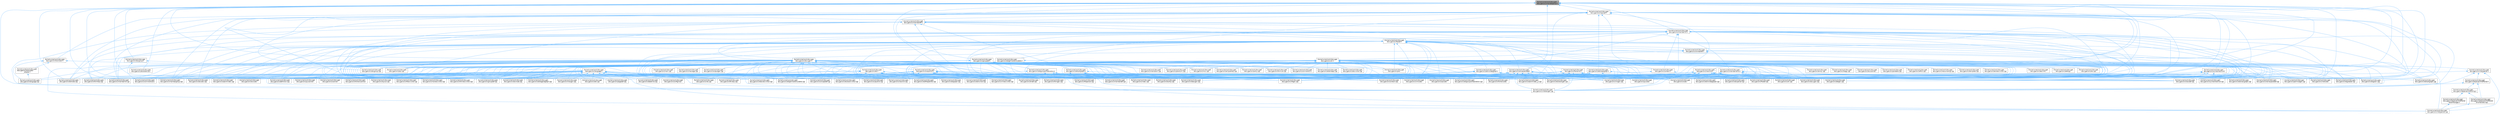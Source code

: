 digraph "/home/runner/work/doxygen/doxygen/src/membergroup.h"
{
 // INTERACTIVE_SVG=YES
 // LATEX_PDF_SIZE
  bgcolor="transparent";
  edge [fontname=Helvetica,fontsize=10,labelfontname=Helvetica,labelfontsize=10];
  node [fontname=Helvetica,fontsize=10,shape=box,height=0.2,width=0.4];
  Node1 [id="Node000001",label="/home/runner/work/doxygen\l/doxygen/src/membergroup.h",height=0.2,width=0.4,color="gray40", fillcolor="grey60", style="filled", fontcolor="black",tooltip=" "];
  Node1 -> Node2 [id="edge1_Node000001_Node000002",dir="back",color="steelblue1",style="solid",tooltip=" "];
  Node2 [id="Node000002",label="/home/runner/work/doxygen\l/doxygen/src/classdef.cpp",height=0.2,width=0.4,color="grey40", fillcolor="white", style="filled",URL="$de/d89/classdef_8cpp.html",tooltip=" "];
  Node1 -> Node3 [id="edge2_Node000001_Node000003",dir="back",color="steelblue1",style="solid",tooltip=" "];
  Node3 [id="Node000003",label="/home/runner/work/doxygen\l/doxygen/src/classdef.h",height=0.2,width=0.4,color="grey40", fillcolor="white", style="filled",URL="$d1/da6/classdef_8h.html",tooltip=" "];
  Node3 -> Node2 [id="edge3_Node000003_Node000002",dir="back",color="steelblue1",style="solid",tooltip=" "];
  Node3 -> Node4 [id="edge4_Node000003_Node000004",dir="back",color="steelblue1",style="solid",tooltip=" "];
  Node4 [id="Node000004",label="/home/runner/work/doxygen\l/doxygen/src/classlist.h",height=0.2,width=0.4,color="grey40", fillcolor="white", style="filled",URL="$d2/df8/classlist_8h.html",tooltip=" "];
  Node4 -> Node2 [id="edge5_Node000004_Node000002",dir="back",color="steelblue1",style="solid",tooltip=" "];
  Node4 -> Node5 [id="edge6_Node000004_Node000005",dir="back",color="steelblue1",style="solid",tooltip=" "];
  Node5 [id="Node000005",label="/home/runner/work/doxygen\l/doxygen/src/classlist.cpp",height=0.2,width=0.4,color="grey40", fillcolor="white", style="filled",URL="$d6/d10/classlist_8cpp.html",tooltip=" "];
  Node4 -> Node6 [id="edge7_Node000004_Node000006",dir="back",color="steelblue1",style="solid",tooltip=" "];
  Node6 [id="Node000006",label="/home/runner/work/doxygen\l/doxygen/src/code.l",height=0.2,width=0.4,color="grey40", fillcolor="white", style="filled",URL="$da/d1f/code_8l.html",tooltip=" "];
  Node4 -> Node7 [id="edge8_Node000004_Node000007",dir="back",color="steelblue1",style="solid",tooltip=" "];
  Node7 [id="Node000007",label="/home/runner/work/doxygen\l/doxygen/src/context.cpp",height=0.2,width=0.4,color="grey40", fillcolor="white", style="filled",URL="$db/d12/context_8cpp.html",tooltip=" "];
  Node4 -> Node8 [id="edge9_Node000004_Node000008",dir="back",color="steelblue1",style="solid",tooltip=" "];
  Node8 [id="Node000008",label="/home/runner/work/doxygen\l/doxygen/src/defgen.cpp",height=0.2,width=0.4,color="grey40", fillcolor="white", style="filled",URL="$d3/d17/defgen_8cpp.html",tooltip=" "];
  Node4 -> Node9 [id="edge10_Node000004_Node000009",dir="back",color="steelblue1",style="solid",tooltip=" "];
  Node9 [id="Node000009",label="/home/runner/work/doxygen\l/doxygen/src/diagram.cpp",height=0.2,width=0.4,color="grey40", fillcolor="white", style="filled",URL="$da/d0d/diagram_8cpp.html",tooltip=" "];
  Node4 -> Node10 [id="edge11_Node000004_Node000010",dir="back",color="steelblue1",style="solid",tooltip=" "];
  Node10 [id="Node000010",label="/home/runner/work/doxygen\l/doxygen/src/docbookgen.cpp",height=0.2,width=0.4,color="grey40", fillcolor="white", style="filled",URL="$d8/d29/docbookgen_8cpp.html",tooltip=" "];
  Node4 -> Node11 [id="edge12_Node000004_Node000011",dir="back",color="steelblue1",style="solid",tooltip=" "];
  Node11 [id="Node000011",label="/home/runner/work/doxygen\l/doxygen/src/docparser.cpp",height=0.2,width=0.4,color="grey40", fillcolor="white", style="filled",URL="$da/d17/docparser_8cpp.html",tooltip=" "];
  Node4 -> Node12 [id="edge13_Node000004_Node000012",dir="back",color="steelblue1",style="solid",tooltip=" "];
  Node12 [id="Node000012",label="/home/runner/work/doxygen\l/doxygen/src/dotgfxhierarchytable.cpp",height=0.2,width=0.4,color="grey40", fillcolor="white", style="filled",URL="$d4/d09/dotgfxhierarchytable_8cpp.html",tooltip=" "];
  Node4 -> Node13 [id="edge14_Node000004_Node000013",dir="back",color="steelblue1",style="solid",tooltip=" "];
  Node13 [id="Node000013",label="/home/runner/work/doxygen\l/doxygen/src/dotgroupcollaboration.cpp",height=0.2,width=0.4,color="grey40", fillcolor="white", style="filled",URL="$d1/d86/dotgroupcollaboration_8cpp.html",tooltip=" "];
  Node4 -> Node14 [id="edge15_Node000004_Node000014",dir="back",color="steelblue1",style="solid",tooltip=" "];
  Node14 [id="Node000014",label="/home/runner/work/doxygen\l/doxygen/src/doxygen.cpp",height=0.2,width=0.4,color="grey40", fillcolor="white", style="filled",URL="$dc/d98/doxygen_8cpp.html",tooltip=" "];
  Node4 -> Node15 [id="edge16_Node000004_Node000015",dir="back",color="steelblue1",style="solid",tooltip=" "];
  Node15 [id="Node000015",label="/home/runner/work/doxygen\l/doxygen/src/filedef.cpp",height=0.2,width=0.4,color="grey40", fillcolor="white", style="filled",URL="$d6/ddc/filedef_8cpp.html",tooltip=" "];
  Node4 -> Node16 [id="edge17_Node000004_Node000016",dir="back",color="steelblue1",style="solid",tooltip=" "];
  Node16 [id="Node000016",label="/home/runner/work/doxygen\l/doxygen/src/fortrancode.l",height=0.2,width=0.4,color="grey40", fillcolor="white", style="filled",URL="$d9/d5b/fortrancode_8l.html",tooltip=" "];
  Node4 -> Node17 [id="edge18_Node000004_Node000017",dir="back",color="steelblue1",style="solid",tooltip=" "];
  Node17 [id="Node000017",label="/home/runner/work/doxygen\l/doxygen/src/groupdef.cpp",height=0.2,width=0.4,color="grey40", fillcolor="white", style="filled",URL="$d6/d42/groupdef_8cpp.html",tooltip=" "];
  Node4 -> Node18 [id="edge19_Node000004_Node000018",dir="back",color="steelblue1",style="solid",tooltip=" "];
  Node18 [id="Node000018",label="/home/runner/work/doxygen\l/doxygen/src/index.cpp",height=0.2,width=0.4,color="grey40", fillcolor="white", style="filled",URL="$db/d14/index_8cpp.html",tooltip="This file contains functions for the various index pages."];
  Node4 -> Node19 [id="edge20_Node000004_Node000019",dir="back",color="steelblue1",style="solid",tooltip=" "];
  Node19 [id="Node000019",label="/home/runner/work/doxygen\l/doxygen/src/latexgen.cpp",height=0.2,width=0.4,color="grey40", fillcolor="white", style="filled",URL="$d4/d42/latexgen_8cpp.html",tooltip=" "];
  Node4 -> Node20 [id="edge21_Node000004_Node000020",dir="back",color="steelblue1",style="solid",tooltip=" "];
  Node20 [id="Node000020",label="/home/runner/work/doxygen\l/doxygen/src/namespacedef.cpp",height=0.2,width=0.4,color="grey40", fillcolor="white", style="filled",URL="$d7/d1c/namespacedef_8cpp.html",tooltip=" "];
  Node4 -> Node21 [id="edge22_Node000004_Node000021",dir="back",color="steelblue1",style="solid",tooltip=" "];
  Node21 [id="Node000021",label="/home/runner/work/doxygen\l/doxygen/src/perlmodgen.cpp",height=0.2,width=0.4,color="grey40", fillcolor="white", style="filled",URL="$de/dd0/perlmodgen_8cpp.html",tooltip=" "];
  Node4 -> Node22 [id="edge23_Node000004_Node000022",dir="back",color="steelblue1",style="solid",tooltip=" "];
  Node22 [id="Node000022",label="/home/runner/work/doxygen\l/doxygen/src/pycode.l",height=0.2,width=0.4,color="grey40", fillcolor="white", style="filled",URL="$d3/ded/pycode_8l.html",tooltip=" "];
  Node4 -> Node23 [id="edge24_Node000004_Node000023",dir="back",color="steelblue1",style="solid",tooltip=" "];
  Node23 [id="Node000023",label="/home/runner/work/doxygen\l/doxygen/src/rtfgen.cpp",height=0.2,width=0.4,color="grey40", fillcolor="white", style="filled",URL="$d0/d9c/rtfgen_8cpp.html",tooltip=" "];
  Node4 -> Node24 [id="edge25_Node000004_Node000024",dir="back",color="steelblue1",style="solid",tooltip=" "];
  Node24 [id="Node000024",label="/home/runner/work/doxygen\l/doxygen/src/searchindex_js.cpp",height=0.2,width=0.4,color="grey40", fillcolor="white", style="filled",URL="$d9/d2f/searchindex__js_8cpp.html",tooltip=" "];
  Node4 -> Node25 [id="edge26_Node000004_Node000025",dir="back",color="steelblue1",style="solid",tooltip=" "];
  Node25 [id="Node000025",label="/home/runner/work/doxygen\l/doxygen/src/util.cpp",height=0.2,width=0.4,color="grey40", fillcolor="white", style="filled",URL="$df/d2d/util_8cpp.html",tooltip=" "];
  Node4 -> Node26 [id="edge27_Node000004_Node000026",dir="back",color="steelblue1",style="solid",tooltip=" "];
  Node26 [id="Node000026",label="/home/runner/work/doxygen\l/doxygen/src/vhdldocgen.cpp",height=0.2,width=0.4,color="grey40", fillcolor="white", style="filled",URL="$de/dea/vhdldocgen_8cpp.html",tooltip=" "];
  Node4 -> Node27 [id="edge28_Node000004_Node000027",dir="back",color="steelblue1",style="solid",tooltip=" "];
  Node27 [id="Node000027",label="/home/runner/work/doxygen\l/doxygen/src/xmlgen.cpp",height=0.2,width=0.4,color="grey40", fillcolor="white", style="filled",URL="$d0/dc3/xmlgen_8cpp.html",tooltip=" "];
  Node3 -> Node28 [id="edge29_Node000003_Node000028",dir="back",color="steelblue1",style="solid",tooltip=" "];
  Node28 [id="Node000028",label="/home/runner/work/doxygen\l/doxygen/src/context.h",height=0.2,width=0.4,color="grey40", fillcolor="white", style="filled",URL="$dc/d1e/context_8h.html",tooltip=" "];
  Node28 -> Node7 [id="edge30_Node000028_Node000007",dir="back",color="steelblue1",style="solid",tooltip=" "];
  Node28 -> Node14 [id="edge31_Node000028_Node000014",dir="back",color="steelblue1",style="solid",tooltip=" "];
  Node3 -> Node9 [id="edge32_Node000003_Node000009",dir="back",color="steelblue1",style="solid",tooltip=" "];
  Node3 -> Node10 [id="edge33_Node000003_Node000010",dir="back",color="steelblue1",style="solid",tooltip=" "];
  Node3 -> Node29 [id="edge34_Node000003_Node000029",dir="back",color="steelblue1",style="solid",tooltip=" "];
  Node29 [id="Node000029",label="/home/runner/work/doxygen\l/doxygen/src/docsets.cpp",height=0.2,width=0.4,color="grey40", fillcolor="white", style="filled",URL="$d7/d8f/docsets_8cpp.html",tooltip=" "];
  Node3 -> Node30 [id="edge35_Node000003_Node000030",dir="back",color="steelblue1",style="solid",tooltip=" "];
  Node30 [id="Node000030",label="/home/runner/work/doxygen\l/doxygen/src/dotclassgraph.h",height=0.2,width=0.4,color="grey40", fillcolor="white", style="filled",URL="$d5/d04/dotclassgraph_8h.html",tooltip=" "];
  Node30 -> Node2 [id="edge36_Node000030_Node000002",dir="back",color="steelblue1",style="solid",tooltip=" "];
  Node30 -> Node7 [id="edge37_Node000030_Node000007",dir="back",color="steelblue1",style="solid",tooltip=" "];
  Node30 -> Node8 [id="edge38_Node000030_Node000008",dir="back",color="steelblue1",style="solid",tooltip=" "];
  Node30 -> Node10 [id="edge39_Node000030_Node000010",dir="back",color="steelblue1",style="solid",tooltip=" "];
  Node30 -> Node31 [id="edge40_Node000030_Node000031",dir="back",color="steelblue1",style="solid",tooltip=" "];
  Node31 [id="Node000031",label="/home/runner/work/doxygen\l/doxygen/src/dotclassgraph.cpp",height=0.2,width=0.4,color="grey40", fillcolor="white", style="filled",URL="$d4/dcd/dotclassgraph_8cpp.html",tooltip=" "];
  Node30 -> Node32 [id="edge41_Node000030_Node000032",dir="back",color="steelblue1",style="solid",tooltip=" "];
  Node32 [id="Node000032",label="/home/runner/work/doxygen\l/doxygen/src/htmlgen.cpp",height=0.2,width=0.4,color="grey40", fillcolor="white", style="filled",URL="$d8/d6e/htmlgen_8cpp.html",tooltip=" "];
  Node30 -> Node19 [id="edge42_Node000030_Node000019",dir="back",color="steelblue1",style="solid",tooltip=" "];
  Node30 -> Node23 [id="edge43_Node000030_Node000023",dir="back",color="steelblue1",style="solid",tooltip=" "];
  Node30 -> Node27 [id="edge44_Node000030_Node000027",dir="back",color="steelblue1",style="solid",tooltip=" "];
  Node3 -> Node33 [id="edge45_Node000003_Node000033",dir="back",color="steelblue1",style="solid",tooltip=" "];
  Node33 [id="Node000033",label="/home/runner/work/doxygen\l/doxygen/src/dotgfxhierarchytable.h",height=0.2,width=0.4,color="grey40", fillcolor="white", style="filled",URL="$d2/de7/dotgfxhierarchytable_8h.html",tooltip=" "];
  Node33 -> Node7 [id="edge46_Node000033_Node000007",dir="back",color="steelblue1",style="solid",tooltip=" "];
  Node33 -> Node28 [id="edge47_Node000033_Node000028",dir="back",color="steelblue1",style="solid",tooltip=" "];
  Node33 -> Node12 [id="edge48_Node000033_Node000012",dir="back",color="steelblue1",style="solid",tooltip=" "];
  Node33 -> Node32 [id="edge49_Node000033_Node000032",dir="back",color="steelblue1",style="solid",tooltip=" "];
  Node33 -> Node18 [id="edge50_Node000033_Node000018",dir="back",color="steelblue1",style="solid",tooltip=" "];
  Node3 -> Node34 [id="edge51_Node000003_Node000034",dir="back",color="steelblue1",style="solid",tooltip=" "];
  Node34 [id="Node000034",label="/home/runner/work/doxygen\l/doxygen/src/dotnode.cpp",height=0.2,width=0.4,color="grey40", fillcolor="white", style="filled",URL="$df/d58/dotnode_8cpp.html",tooltip=" "];
  Node3 -> Node15 [id="edge52_Node000003_Node000015",dir="back",color="steelblue1",style="solid",tooltip=" "];
  Node3 -> Node35 [id="edge53_Node000003_Node000035",dir="back",color="steelblue1",style="solid",tooltip=" "];
  Node35 [id="Node000035",label="/home/runner/work/doxygen\l/doxygen/src/ftvhelp.cpp",height=0.2,width=0.4,color="grey40", fillcolor="white", style="filled",URL="$db/d41/ftvhelp_8cpp.html",tooltip=" "];
  Node3 -> Node17 [id="edge54_Node000003_Node000017",dir="back",color="steelblue1",style="solid",tooltip=" "];
  Node3 -> Node36 [id="edge55_Node000003_Node000036",dir="back",color="steelblue1",style="solid",tooltip=" "];
  Node36 [id="Node000036",label="/home/runner/work/doxygen\l/doxygen/src/memberdef.h",height=0.2,width=0.4,color="grey40", fillcolor="white", style="filled",URL="$d4/d46/memberdef_8h.html",tooltip=" "];
  Node36 -> Node10 [id="edge56_Node000036_Node000010",dir="back",color="steelblue1",style="solid",tooltip=" "];
  Node36 -> Node29 [id="edge57_Node000036_Node000029",dir="back",color="steelblue1",style="solid",tooltip=" "];
  Node36 -> Node37 [id="edge58_Node000036_Node000037",dir="back",color="steelblue1",style="solid",tooltip=" "];
  Node37 [id="Node000037",label="/home/runner/work/doxygen\l/doxygen/src/dotcallgraph.h",height=0.2,width=0.4,color="grey40", fillcolor="white", style="filled",URL="$dc/dcf/dotcallgraph_8h.html",tooltip=" "];
  Node37 -> Node7 [id="edge59_Node000037_Node000007",dir="back",color="steelblue1",style="solid",tooltip=" "];
  Node37 -> Node10 [id="edge60_Node000037_Node000010",dir="back",color="steelblue1",style="solid",tooltip=" "];
  Node37 -> Node38 [id="edge61_Node000037_Node000038",dir="back",color="steelblue1",style="solid",tooltip=" "];
  Node38 [id="Node000038",label="/home/runner/work/doxygen\l/doxygen/src/dotcallgraph.cpp",height=0.2,width=0.4,color="grey40", fillcolor="white", style="filled",URL="$d4/dd5/dotcallgraph_8cpp.html",tooltip=" "];
  Node37 -> Node32 [id="edge62_Node000037_Node000032",dir="back",color="steelblue1",style="solid",tooltip=" "];
  Node37 -> Node19 [id="edge63_Node000037_Node000019",dir="back",color="steelblue1",style="solid",tooltip=" "];
  Node37 -> Node39 [id="edge64_Node000037_Node000039",dir="back",color="steelblue1",style="solid",tooltip=" "];
  Node39 [id="Node000039",label="/home/runner/work/doxygen\l/doxygen/src/memberdef.cpp",height=0.2,width=0.4,color="grey40", fillcolor="white", style="filled",URL="$d0/d72/memberdef_8cpp.html",tooltip=" "];
  Node37 -> Node23 [id="edge65_Node000037_Node000023",dir="back",color="steelblue1",style="solid",tooltip=" "];
  Node36 -> Node15 [id="edge66_Node000036_Node000015",dir="back",color="steelblue1",style="solid",tooltip=" "];
  Node36 -> Node40 [id="edge67_Node000036_Node000040",dir="back",color="steelblue1",style="solid",tooltip=" "];
  Node40 [id="Node000040",label="/home/runner/work/doxygen\l/doxygen/src/htmldocvisitor.cpp",height=0.2,width=0.4,color="grey40", fillcolor="white", style="filled",URL="$da/db0/htmldocvisitor_8cpp.html",tooltip=" "];
  Node36 -> Node41 [id="edge68_Node000036_Node000041",dir="back",color="steelblue1",style="solid",tooltip=" "];
  Node41 [id="Node000041",label="/home/runner/work/doxygen\l/doxygen/src/htmlhelp.cpp",height=0.2,width=0.4,color="grey40", fillcolor="white", style="filled",URL="$d3/d4b/htmlhelp_8cpp.html",tooltip=" "];
  Node36 -> Node39 [id="edge69_Node000036_Node000039",dir="back",color="steelblue1",style="solid",tooltip=" "];
  Node36 -> Node42 [id="edge70_Node000036_Node000042",dir="back",color="steelblue1",style="solid",tooltip=" "];
  Node42 [id="Node000042",label="/home/runner/work/doxygen\l/doxygen/src/memberlist.h",height=0.2,width=0.4,color="grey40", fillcolor="white", style="filled",URL="$dd/d78/memberlist_8h.html",tooltip=" "];
  Node42 -> Node2 [id="edge71_Node000042_Node000002",dir="back",color="steelblue1",style="solid",tooltip=" "];
  Node42 -> Node28 [id="edge72_Node000042_Node000028",dir="back",color="steelblue1",style="solid",tooltip=" "];
  Node42 -> Node8 [id="edge73_Node000042_Node000008",dir="back",color="steelblue1",style="solid",tooltip=" "];
  Node42 -> Node43 [id="edge74_Node000042_Node000043",dir="back",color="steelblue1",style="solid",tooltip=" "];
  Node43 [id="Node000043",label="/home/runner/work/doxygen\l/doxygen/src/definition.cpp",height=0.2,width=0.4,color="grey40", fillcolor="white", style="filled",URL="$d3/dea/definition_8cpp.html",tooltip=" "];
  Node42 -> Node10 [id="edge75_Node000042_Node000010",dir="back",color="steelblue1",style="solid",tooltip=" "];
  Node42 -> Node38 [id="edge76_Node000042_Node000038",dir="back",color="steelblue1",style="solid",tooltip=" "];
  Node42 -> Node34 [id="edge77_Node000042_Node000034",dir="back",color="steelblue1",style="solid",tooltip=" "];
  Node42 -> Node14 [id="edge78_Node000042_Node000014",dir="back",color="steelblue1",style="solid",tooltip=" "];
  Node42 -> Node44 [id="edge79_Node000042_Node000044",dir="back",color="steelblue1",style="solid",tooltip=" "];
  Node44 [id="Node000044",label="/home/runner/work/doxygen\l/doxygen/src/doxygen.h",height=0.2,width=0.4,color="grey40", fillcolor="white", style="filled",URL="$d1/da1/doxygen_8h.html",tooltip=" "];
  Node44 -> Node2 [id="edge80_Node000044_Node000002",dir="back",color="steelblue1",style="solid",tooltip=" "];
  Node44 -> Node5 [id="edge81_Node000044_Node000005",dir="back",color="steelblue1",style="solid",tooltip=" "];
  Node44 -> Node6 [id="edge82_Node000044_Node000006",dir="back",color="steelblue1",style="solid",tooltip=" "];
  Node44 -> Node45 [id="edge83_Node000044_Node000045",dir="back",color="steelblue1",style="solid",tooltip=" "];
  Node45 [id="Node000045",label="/home/runner/work/doxygen\l/doxygen/src/commentcnv.l",height=0.2,width=0.4,color="grey40", fillcolor="white", style="filled",URL="$d0/d47/commentcnv_8l.html",tooltip=" "];
  Node44 -> Node46 [id="edge84_Node000044_Node000046",dir="back",color="steelblue1",style="solid",tooltip=" "];
  Node46 [id="Node000046",label="/home/runner/work/doxygen\l/doxygen/src/commentscan.l",height=0.2,width=0.4,color="grey40", fillcolor="white", style="filled",URL="$d7/d5f/commentscan_8l.html",tooltip=" "];
  Node44 -> Node47 [id="edge85_Node000044_Node000047",dir="back",color="steelblue1",style="solid",tooltip=" "];
  Node47 [id="Node000047",label="/home/runner/work/doxygen\l/doxygen/src/conceptdef.cpp",height=0.2,width=0.4,color="grey40", fillcolor="white", style="filled",URL="$d8/d0a/conceptdef_8cpp.html",tooltip=" "];
  Node44 -> Node7 [id="edge86_Node000044_Node000007",dir="back",color="steelblue1",style="solid",tooltip=" "];
  Node44 -> Node8 [id="edge87_Node000044_Node000008",dir="back",color="steelblue1",style="solid",tooltip=" "];
  Node44 -> Node43 [id="edge88_Node000044_Node000043",dir="back",color="steelblue1",style="solid",tooltip=" "];
  Node44 -> Node9 [id="edge89_Node000044_Node000009",dir="back",color="steelblue1",style="solid",tooltip=" "];
  Node44 -> Node48 [id="edge90_Node000044_Node000048",dir="back",color="steelblue1",style="solid",tooltip=" "];
  Node48 [id="Node000048",label="/home/runner/work/doxygen\l/doxygen/src/dirdef.cpp",height=0.2,width=0.4,color="grey40", fillcolor="white", style="filled",URL="$d8/d52/dirdef_8cpp.html",tooltip=" "];
  Node44 -> Node10 [id="edge91_Node000044_Node000010",dir="back",color="steelblue1",style="solid",tooltip=" "];
  Node44 -> Node49 [id="edge92_Node000044_Node000049",dir="back",color="steelblue1",style="solid",tooltip=" "];
  Node49 [id="Node000049",label="/home/runner/work/doxygen\l/doxygen/src/docbookvisitor.cpp",height=0.2,width=0.4,color="grey40", fillcolor="white", style="filled",URL="$dc/d05/docbookvisitor_8cpp.html",tooltip=" "];
  Node44 -> Node50 [id="edge93_Node000044_Node000050",dir="back",color="steelblue1",style="solid",tooltip=" "];
  Node50 [id="Node000050",label="/home/runner/work/doxygen\l/doxygen/src/docgroup.cpp",height=0.2,width=0.4,color="grey40", fillcolor="white", style="filled",URL="$d3/d36/docgroup_8cpp.html",tooltip=" "];
  Node44 -> Node51 [id="edge94_Node000044_Node000051",dir="back",color="steelblue1",style="solid",tooltip=" "];
  Node51 [id="Node000051",label="/home/runner/work/doxygen\l/doxygen/src/docnode.cpp",height=0.2,width=0.4,color="grey40", fillcolor="white", style="filled",URL="$d0/d2b/docnode_8cpp.html",tooltip=" "];
  Node44 -> Node11 [id="edge95_Node000044_Node000011",dir="back",color="steelblue1",style="solid",tooltip=" "];
  Node44 -> Node29 [id="edge96_Node000044_Node000029",dir="back",color="steelblue1",style="solid",tooltip=" "];
  Node44 -> Node52 [id="edge97_Node000044_Node000052",dir="back",color="steelblue1",style="solid",tooltip=" "];
  Node52 [id="Node000052",label="/home/runner/work/doxygen\l/doxygen/src/doctokenizer.l",height=0.2,width=0.4,color="grey40", fillcolor="white", style="filled",URL="$d1/d39/doctokenizer_8l.html",tooltip=" "];
  Node44 -> Node53 [id="edge98_Node000044_Node000053",dir="back",color="steelblue1",style="solid",tooltip=" "];
  Node53 [id="Node000053",label="/home/runner/work/doxygen\l/doxygen/src/docvisitor.cpp",height=0.2,width=0.4,color="grey40", fillcolor="white", style="filled",URL="$da/d39/docvisitor_8cpp.html",tooltip=" "];
  Node44 -> Node54 [id="edge99_Node000044_Node000054",dir="back",color="steelblue1",style="solid",tooltip=" "];
  Node54 [id="Node000054",label="/home/runner/work/doxygen\l/doxygen/src/dot.cpp",height=0.2,width=0.4,color="grey40", fillcolor="white", style="filled",URL="$de/daa/dot_8cpp.html",tooltip=" "];
  Node44 -> Node55 [id="edge100_Node000044_Node000055",dir="back",color="steelblue1",style="solid",tooltip=" "];
  Node55 [id="Node000055",label="/home/runner/work/doxygen\l/doxygen/src/dot.h",height=0.2,width=0.4,color="grey40", fillcolor="white", style="filled",URL="$d6/d4a/dot_8h.html",tooltip=" "];
  Node55 -> Node2 [id="edge101_Node000055_Node000002",dir="back",color="steelblue1",style="solid",tooltip=" "];
  Node55 -> Node7 [id="edge102_Node000055_Node000007",dir="back",color="steelblue1",style="solid",tooltip=" "];
  Node55 -> Node8 [id="edge103_Node000055_Node000008",dir="back",color="steelblue1",style="solid",tooltip=" "];
  Node55 -> Node48 [id="edge104_Node000055_Node000048",dir="back",color="steelblue1",style="solid",tooltip=" "];
  Node55 -> Node10 [id="edge105_Node000055_Node000010",dir="back",color="steelblue1",style="solid",tooltip=" "];
  Node55 -> Node49 [id="edge106_Node000055_Node000049",dir="back",color="steelblue1",style="solid",tooltip=" "];
  Node55 -> Node54 [id="edge107_Node000055_Node000054",dir="back",color="steelblue1",style="solid",tooltip=" "];
  Node55 -> Node56 [id="edge108_Node000055_Node000056",dir="back",color="steelblue1",style="solid",tooltip=" "];
  Node56 [id="Node000056",label="/home/runner/work/doxygen\l/doxygen/src/dotfilepatcher.cpp",height=0.2,width=0.4,color="grey40", fillcolor="white", style="filled",URL="$d9/d92/dotfilepatcher_8cpp.html",tooltip=" "];
  Node55 -> Node57 [id="edge109_Node000055_Node000057",dir="back",color="steelblue1",style="solid",tooltip=" "];
  Node57 [id="Node000057",label="/home/runner/work/doxygen\l/doxygen/src/dotgraph.cpp",height=0.2,width=0.4,color="grey40", fillcolor="white", style="filled",URL="$de/d45/dotgraph_8cpp.html",tooltip=" "];
  Node55 -> Node58 [id="edge110_Node000055_Node000058",dir="back",color="steelblue1",style="solid",tooltip=" "];
  Node58 [id="Node000058",label="/home/runner/work/doxygen\l/doxygen/src/dotlegendgraph.cpp",height=0.2,width=0.4,color="grey40", fillcolor="white", style="filled",URL="$d4/d33/dotlegendgraph_8cpp.html",tooltip=" "];
  Node55 -> Node59 [id="edge111_Node000055_Node000059",dir="back",color="steelblue1",style="solid",tooltip=" "];
  Node59 [id="Node000059",label="/home/runner/work/doxygen\l/doxygen/src/dotrunner.cpp",height=0.2,width=0.4,color="grey40", fillcolor="white", style="filled",URL="$d1/dfe/dotrunner_8cpp.html",tooltip=" "];
  Node55 -> Node14 [id="edge112_Node000055_Node000014",dir="back",color="steelblue1",style="solid",tooltip=" "];
  Node55 -> Node15 [id="edge113_Node000055_Node000015",dir="back",color="steelblue1",style="solid",tooltip=" "];
  Node55 -> Node17 [id="edge114_Node000055_Node000017",dir="back",color="steelblue1",style="solid",tooltip=" "];
  Node55 -> Node40 [id="edge115_Node000055_Node000040",dir="back",color="steelblue1",style="solid",tooltip=" "];
  Node55 -> Node32 [id="edge116_Node000055_Node000032",dir="back",color="steelblue1",style="solid",tooltip=" "];
  Node55 -> Node18 [id="edge117_Node000055_Node000018",dir="back",color="steelblue1",style="solid",tooltip=" "];
  Node55 -> Node60 [id="edge118_Node000055_Node000060",dir="back",color="steelblue1",style="solid",tooltip=" "];
  Node60 [id="Node000060",label="/home/runner/work/doxygen\l/doxygen/src/latexdocvisitor.cpp",height=0.2,width=0.4,color="grey40", fillcolor="white", style="filled",URL="$d1/d4e/latexdocvisitor_8cpp.html",tooltip=" "];
  Node55 -> Node19 [id="edge119_Node000055_Node000019",dir="back",color="steelblue1",style="solid",tooltip=" "];
  Node55 -> Node61 [id="edge120_Node000055_Node000061",dir="back",color="steelblue1",style="solid",tooltip=" "];
  Node61 [id="Node000061",label="/home/runner/work/doxygen\l/doxygen/src/mandocvisitor.cpp",height=0.2,width=0.4,color="grey40", fillcolor="white", style="filled",URL="$d8/dde/mandocvisitor_8cpp.html",tooltip=" "];
  Node55 -> Node39 [id="edge121_Node000055_Node000039",dir="back",color="steelblue1",style="solid",tooltip=" "];
  Node55 -> Node62 [id="edge122_Node000055_Node000062",dir="back",color="steelblue1",style="solid",tooltip=" "];
  Node62 [id="Node000062",label="/home/runner/work/doxygen\l/doxygen/src/rtfdocvisitor.cpp",height=0.2,width=0.4,color="grey40", fillcolor="white", style="filled",URL="$de/d9a/rtfdocvisitor_8cpp.html",tooltip=" "];
  Node55 -> Node23 [id="edge123_Node000055_Node000023",dir="back",color="steelblue1",style="solid",tooltip=" "];
  Node55 -> Node63 [id="edge124_Node000055_Node000063",dir="back",color="steelblue1",style="solid",tooltip=" "];
  Node63 [id="Node000063",label="/home/runner/work/doxygen\l/doxygen/src/xmldocvisitor.cpp",height=0.2,width=0.4,color="grey40", fillcolor="white", style="filled",URL="$dd/db6/xmldocvisitor_8cpp.html",tooltip=" "];
  Node55 -> Node27 [id="edge125_Node000055_Node000027",dir="back",color="steelblue1",style="solid",tooltip=" "];
  Node44 -> Node64 [id="edge126_Node000044_Node000064",dir="back",color="steelblue1",style="solid",tooltip=" "];
  Node64 [id="Node000064",label="/home/runner/work/doxygen\l/doxygen/src/dotdirdeps.cpp",height=0.2,width=0.4,color="grey40", fillcolor="white", style="filled",URL="$da/d45/dotdirdeps_8cpp.html",tooltip=" "];
  Node44 -> Node56 [id="edge127_Node000044_Node000056",dir="back",color="steelblue1",style="solid",tooltip=" "];
  Node44 -> Node12 [id="edge128_Node000044_Node000012",dir="back",color="steelblue1",style="solid",tooltip=" "];
  Node44 -> Node57 [id="edge129_Node000044_Node000057",dir="back",color="steelblue1",style="solid",tooltip=" "];
  Node44 -> Node13 [id="edge130_Node000044_Node000013",dir="back",color="steelblue1",style="solid",tooltip=" "];
  Node44 -> Node58 [id="edge131_Node000044_Node000058",dir="back",color="steelblue1",style="solid",tooltip=" "];
  Node44 -> Node34 [id="edge132_Node000044_Node000034",dir="back",color="steelblue1",style="solid",tooltip=" "];
  Node44 -> Node59 [id="edge133_Node000044_Node000059",dir="back",color="steelblue1",style="solid",tooltip=" "];
  Node44 -> Node14 [id="edge134_Node000044_Node000014",dir="back",color="steelblue1",style="solid",tooltip=" "];
  Node44 -> Node65 [id="edge135_Node000044_Node000065",dir="back",color="steelblue1",style="solid",tooltip=" "];
  Node65 [id="Node000065",label="/home/runner/work/doxygen\l/doxygen/src/eclipsehelp.cpp",height=0.2,width=0.4,color="grey40", fillcolor="white", style="filled",URL="$d8/d56/eclipsehelp_8cpp.html",tooltip=" "];
  Node44 -> Node66 [id="edge136_Node000044_Node000066",dir="back",color="steelblue1",style="solid",tooltip=" "];
  Node66 [id="Node000066",label="/home/runner/work/doxygen\l/doxygen/src/entry.cpp",height=0.2,width=0.4,color="grey40", fillcolor="white", style="filled",URL="$d2/dd2/entry_8cpp.html",tooltip=" "];
  Node44 -> Node15 [id="edge137_Node000044_Node000015",dir="back",color="steelblue1",style="solid",tooltip=" "];
  Node44 -> Node67 [id="edge138_Node000044_Node000067",dir="back",color="steelblue1",style="solid",tooltip=" "];
  Node67 [id="Node000067",label="/home/runner/work/doxygen\l/doxygen/src/formula.cpp",height=0.2,width=0.4,color="grey40", fillcolor="white", style="filled",URL="$d7/d5b/formula_8cpp.html",tooltip=" "];
  Node44 -> Node16 [id="edge139_Node000044_Node000016",dir="back",color="steelblue1",style="solid",tooltip=" "];
  Node44 -> Node68 [id="edge140_Node000044_Node000068",dir="back",color="steelblue1",style="solid",tooltip=" "];
  Node68 [id="Node000068",label="/home/runner/work/doxygen\l/doxygen/src/fortranscanner.l",height=0.2,width=0.4,color="grey40", fillcolor="white", style="filled",URL="$dd/d00/fortranscanner_8l.html",tooltip=" "];
  Node44 -> Node35 [id="edge141_Node000044_Node000035",dir="back",color="steelblue1",style="solid",tooltip=" "];
  Node44 -> Node17 [id="edge142_Node000044_Node000017",dir="back",color="steelblue1",style="solid",tooltip=" "];
  Node44 -> Node40 [id="edge143_Node000044_Node000040",dir="back",color="steelblue1",style="solid",tooltip=" "];
  Node44 -> Node32 [id="edge144_Node000044_Node000032",dir="back",color="steelblue1",style="solid",tooltip=" "];
  Node44 -> Node41 [id="edge145_Node000044_Node000041",dir="back",color="steelblue1",style="solid",tooltip=" "];
  Node44 -> Node18 [id="edge146_Node000044_Node000018",dir="back",color="steelblue1",style="solid",tooltip=" "];
  Node44 -> Node60 [id="edge147_Node000044_Node000060",dir="back",color="steelblue1",style="solid",tooltip=" "];
  Node44 -> Node19 [id="edge148_Node000044_Node000019",dir="back",color="steelblue1",style="solid",tooltip=" "];
  Node44 -> Node69 [id="edge149_Node000044_Node000069",dir="back",color="steelblue1",style="solid",tooltip=" "];
  Node69 [id="Node000069",label="/home/runner/work/doxygen\l/doxygen/src/layout.cpp",height=0.2,width=0.4,color="grey40", fillcolor="white", style="filled",URL="$db/d16/layout_8cpp.html",tooltip=" "];
  Node44 -> Node70 [id="edge150_Node000044_Node000070",dir="back",color="steelblue1",style="solid",tooltip=" "];
  Node70 [id="Node000070",label="/home/runner/work/doxygen\l/doxygen/src/lexcode.l",height=0.2,width=0.4,color="grey40", fillcolor="white", style="filled",URL="$d0/d7e/lexcode_8l.html",tooltip=" "];
  Node44 -> Node71 [id="edge151_Node000044_Node000071",dir="back",color="steelblue1",style="solid",tooltip=" "];
  Node71 [id="Node000071",label="/home/runner/work/doxygen\l/doxygen/src/main.cpp",height=0.2,width=0.4,color="grey40", fillcolor="white", style="filled",URL="$df/d0a/main_8cpp.html",tooltip="main entry point for doxygen"];
  Node44 -> Node61 [id="edge152_Node000044_Node000061",dir="back",color="steelblue1",style="solid",tooltip=" "];
  Node44 -> Node72 [id="edge153_Node000044_Node000072",dir="back",color="steelblue1",style="solid",tooltip=" "];
  Node72 [id="Node000072",label="/home/runner/work/doxygen\l/doxygen/src/mangen.cpp",height=0.2,width=0.4,color="grey40", fillcolor="white", style="filled",URL="$d7/de7/mangen_8cpp.html",tooltip=" "];
  Node44 -> Node73 [id="edge154_Node000044_Node000073",dir="back",color="steelblue1",style="solid",tooltip=" "];
  Node73 [id="Node000073",label="/home/runner/work/doxygen\l/doxygen/src/markdown.cpp",height=0.2,width=0.4,color="grey40", fillcolor="white", style="filled",URL="$de/d04/markdown_8cpp.html",tooltip=" "];
  Node44 -> Node39 [id="edge155_Node000044_Node000039",dir="back",color="steelblue1",style="solid",tooltip=" "];
  Node44 -> Node74 [id="edge156_Node000044_Node000074",dir="back",color="steelblue1",style="solid",tooltip=" "];
  Node74 [id="Node000074",label="/home/runner/work/doxygen\l/doxygen/src/membergroup.cpp",height=0.2,width=0.4,color="grey40", fillcolor="white", style="filled",URL="$d6/d18/membergroup_8cpp.html",tooltip=" "];
  Node44 -> Node75 [id="edge157_Node000044_Node000075",dir="back",color="steelblue1",style="solid",tooltip=" "];
  Node75 [id="Node000075",label="/home/runner/work/doxygen\l/doxygen/src/memberlist.cpp",height=0.2,width=0.4,color="grey40", fillcolor="white", style="filled",URL="$d0/d14/memberlist_8cpp.html",tooltip=" "];
  Node44 -> Node76 [id="edge158_Node000044_Node000076",dir="back",color="steelblue1",style="solid",tooltip=" "];
  Node76 [id="Node000076",label="/home/runner/work/doxygen\l/doxygen/src/message.cpp",height=0.2,width=0.4,color="grey40", fillcolor="white", style="filled",URL="$d8/d6a/message_8cpp.html",tooltip=" "];
  Node44 -> Node77 [id="edge159_Node000044_Node000077",dir="back",color="steelblue1",style="solid",tooltip=" "];
  Node77 [id="Node000077",label="/home/runner/work/doxygen\l/doxygen/src/msc.cpp",height=0.2,width=0.4,color="grey40", fillcolor="white", style="filled",URL="$db/d33/msc_8cpp.html",tooltip=" "];
  Node44 -> Node20 [id="edge160_Node000044_Node000020",dir="back",color="steelblue1",style="solid",tooltip=" "];
  Node44 -> Node78 [id="edge161_Node000044_Node000078",dir="back",color="steelblue1",style="solid",tooltip=" "];
  Node78 [id="Node000078",label="/home/runner/work/doxygen\l/doxygen/src/outputgen.cpp",height=0.2,width=0.4,color="grey40", fillcolor="white", style="filled",URL="$d0/d17/outputgen_8cpp.html",tooltip=" "];
  Node44 -> Node79 [id="edge162_Node000044_Node000079",dir="back",color="steelblue1",style="solid",tooltip=" "];
  Node79 [id="Node000079",label="/home/runner/work/doxygen\l/doxygen/src/outputlist.cpp",height=0.2,width=0.4,color="grey40", fillcolor="white", style="filled",URL="$db/dd8/outputlist_8cpp.html",tooltip=" "];
  Node44 -> Node80 [id="edge163_Node000044_Node000080",dir="back",color="steelblue1",style="solid",tooltip=" "];
  Node80 [id="Node000080",label="/home/runner/work/doxygen\l/doxygen/src/outputlist.h",height=0.2,width=0.4,color="grey40", fillcolor="white", style="filled",URL="$d2/db9/outputlist_8h.html",tooltip=" "];
  Node80 -> Node2 [id="edge164_Node000080_Node000002",dir="back",color="steelblue1",style="solid",tooltip=" "];
  Node80 -> Node5 [id="edge165_Node000080_Node000005",dir="back",color="steelblue1",style="solid",tooltip=" "];
  Node80 -> Node6 [id="edge166_Node000080_Node000006",dir="back",color="steelblue1",style="solid",tooltip=" "];
  Node80 -> Node47 [id="edge167_Node000080_Node000047",dir="back",color="steelblue1",style="solid",tooltip=" "];
  Node80 -> Node7 [id="edge168_Node000080_Node000007",dir="back",color="steelblue1",style="solid",tooltip=" "];
  Node80 -> Node43 [id="edge169_Node000080_Node000043",dir="back",color="steelblue1",style="solid",tooltip=" "];
  Node80 -> Node48 [id="edge170_Node000080_Node000048",dir="back",color="steelblue1",style="solid",tooltip=" "];
  Node80 -> Node10 [id="edge171_Node000080_Node000010",dir="back",color="steelblue1",style="solid",tooltip=" "];
  Node80 -> Node14 [id="edge172_Node000080_Node000014",dir="back",color="steelblue1",style="solid",tooltip=" "];
  Node80 -> Node15 [id="edge173_Node000080_Node000015",dir="back",color="steelblue1",style="solid",tooltip=" "];
  Node80 -> Node81 [id="edge174_Node000080_Node000081",dir="back",color="steelblue1",style="solid",tooltip=" "];
  Node81 [id="Node000081",label="/home/runner/work/doxygen\l/doxygen/src/fileparser.cpp",height=0.2,width=0.4,color="grey40", fillcolor="white", style="filled",URL="$d9/d74/fileparser_8cpp.html",tooltip=" "];
  Node80 -> Node16 [id="edge175_Node000080_Node000016",dir="back",color="steelblue1",style="solid",tooltip=" "];
  Node80 -> Node35 [id="edge176_Node000080_Node000035",dir="back",color="steelblue1",style="solid",tooltip=" "];
  Node80 -> Node17 [id="edge177_Node000080_Node000017",dir="back",color="steelblue1",style="solid",tooltip=" "];
  Node80 -> Node40 [id="edge178_Node000080_Node000040",dir="back",color="steelblue1",style="solid",tooltip=" "];
  Node80 -> Node32 [id="edge179_Node000080_Node000032",dir="back",color="steelblue1",style="solid",tooltip=" "];
  Node80 -> Node18 [id="edge180_Node000080_Node000018",dir="back",color="steelblue1",style="solid",tooltip=" "];
  Node80 -> Node60 [id="edge181_Node000080_Node000060",dir="back",color="steelblue1",style="solid",tooltip=" "];
  Node80 -> Node19 [id="edge182_Node000080_Node000019",dir="back",color="steelblue1",style="solid",tooltip=" "];
  Node80 -> Node70 [id="edge183_Node000080_Node000070",dir="back",color="steelblue1",style="solid",tooltip=" "];
  Node80 -> Node72 [id="edge184_Node000080_Node000072",dir="back",color="steelblue1",style="solid",tooltip=" "];
  Node80 -> Node39 [id="edge185_Node000080_Node000039",dir="back",color="steelblue1",style="solid",tooltip=" "];
  Node80 -> Node74 [id="edge186_Node000080_Node000074",dir="back",color="steelblue1",style="solid",tooltip=" "];
  Node80 -> Node75 [id="edge187_Node000080_Node000075",dir="back",color="steelblue1",style="solid",tooltip=" "];
  Node80 -> Node20 [id="edge188_Node000080_Node000020",dir="back",color="steelblue1",style="solid",tooltip=" "];
  Node80 -> Node79 [id="edge189_Node000080_Node000079",dir="back",color="steelblue1",style="solid",tooltip=" "];
  Node80 -> Node82 [id="edge190_Node000080_Node000082",dir="back",color="steelblue1",style="solid",tooltip=" "];
  Node82 [id="Node000082",label="/home/runner/work/doxygen\l/doxygen/src/pagedef.cpp",height=0.2,width=0.4,color="grey40", fillcolor="white", style="filled",URL="$d9/db4/pagedef_8cpp.html",tooltip=" "];
  Node80 -> Node22 [id="edge191_Node000080_Node000022",dir="back",color="steelblue1",style="solid",tooltip=" "];
  Node80 -> Node23 [id="edge192_Node000080_Node000023",dir="back",color="steelblue1",style="solid",tooltip=" "];
  Node80 -> Node83 [id="edge193_Node000080_Node000083",dir="back",color="steelblue1",style="solid",tooltip=" "];
  Node83 [id="Node000083",label="/home/runner/work/doxygen\l/doxygen/src/sqlcode.l",height=0.2,width=0.4,color="grey40", fillcolor="white", style="filled",URL="$d2/dda/sqlcode_8l.html",tooltip=" "];
  Node80 -> Node84 [id="edge194_Node000080_Node000084",dir="back",color="steelblue1",style="solid",tooltip=" "];
  Node84 [id="Node000084",label="/home/runner/work/doxygen\l/doxygen/src/tooltip.cpp",height=0.2,width=0.4,color="grey40", fillcolor="white", style="filled",URL="$d7/d56/tooltip_8cpp.html",tooltip=" "];
  Node80 -> Node25 [id="edge195_Node000080_Node000025",dir="back",color="steelblue1",style="solid",tooltip=" "];
  Node80 -> Node85 [id="edge196_Node000080_Node000085",dir="back",color="steelblue1",style="solid",tooltip=" "];
  Node85 [id="Node000085",label="/home/runner/work/doxygen\l/doxygen/src/vhdlcode.l",height=0.2,width=0.4,color="grey40", fillcolor="white", style="filled",URL="$d5/d6a/vhdlcode_8l.html",tooltip=" "];
  Node80 -> Node26 [id="edge197_Node000080_Node000026",dir="back",color="steelblue1",style="solid",tooltip=" "];
  Node80 -> Node86 [id="edge198_Node000080_Node000086",dir="back",color="steelblue1",style="solid",tooltip=" "];
  Node86 [id="Node000086",label="/home/runner/work/doxygen\l/doxygen/src/vhdljjparser.cpp",height=0.2,width=0.4,color="grey40", fillcolor="white", style="filled",URL="$d1/d86/vhdljjparser_8cpp.html",tooltip=" "];
  Node80 -> Node87 [id="edge199_Node000080_Node000087",dir="back",color="steelblue1",style="solid",tooltip=" "];
  Node87 [id="Node000087",label="/home/runner/work/doxygen\l/doxygen/src/xmlcode.l",height=0.2,width=0.4,color="grey40", fillcolor="white", style="filled",URL="$dc/dc1/xmlcode_8l.html",tooltip=" "];
  Node80 -> Node27 [id="edge200_Node000080_Node000027",dir="back",color="steelblue1",style="solid",tooltip=" "];
  Node44 -> Node82 [id="edge201_Node000044_Node000082",dir="back",color="steelblue1",style="solid",tooltip=" "];
  Node44 -> Node21 [id="edge202_Node000044_Node000021",dir="back",color="steelblue1",style="solid",tooltip=" "];
  Node44 -> Node88 [id="edge203_Node000044_Node000088",dir="back",color="steelblue1",style="solid",tooltip=" "];
  Node88 [id="Node000088",label="/home/runner/work/doxygen\l/doxygen/src/plantuml.cpp",height=0.2,width=0.4,color="grey40", fillcolor="white", style="filled",URL="$d7/d5b/plantuml_8cpp.html",tooltip=" "];
  Node44 -> Node89 [id="edge204_Node000044_Node000089",dir="back",color="steelblue1",style="solid",tooltip=" "];
  Node89 [id="Node000089",label="/home/runner/work/doxygen\l/doxygen/src/pre.l",height=0.2,width=0.4,color="grey40", fillcolor="white", style="filled",URL="$d0/da7/pre_8l.html",tooltip=" "];
  Node44 -> Node22 [id="edge205_Node000044_Node000022",dir="back",color="steelblue1",style="solid",tooltip=" "];
  Node44 -> Node90 [id="edge206_Node000044_Node000090",dir="back",color="steelblue1",style="solid",tooltip=" "];
  Node90 [id="Node000090",label="/home/runner/work/doxygen\l/doxygen/src/pyscanner.l",height=0.2,width=0.4,color="grey40", fillcolor="white", style="filled",URL="$de/d2b/pyscanner_8l.html",tooltip=" "];
  Node44 -> Node91 [id="edge207_Node000044_Node000091",dir="back",color="steelblue1",style="solid",tooltip=" "];
  Node91 [id="Node000091",label="/home/runner/work/doxygen\l/doxygen/src/qhp.cpp",height=0.2,width=0.4,color="grey40", fillcolor="white", style="filled",URL="$d9/d45/qhp_8cpp.html",tooltip=" "];
  Node44 -> Node62 [id="edge208_Node000044_Node000062",dir="back",color="steelblue1",style="solid",tooltip=" "];
  Node44 -> Node23 [id="edge209_Node000044_Node000023",dir="back",color="steelblue1",style="solid",tooltip=" "];
  Node44 -> Node92 [id="edge210_Node000044_Node000092",dir="back",color="steelblue1",style="solid",tooltip=" "];
  Node92 [id="Node000092",label="/home/runner/work/doxygen\l/doxygen/src/scanner.l",height=0.2,width=0.4,color="grey40", fillcolor="white", style="filled",URL="$da/d11/scanner_8l.html",tooltip=" "];
  Node44 -> Node93 [id="edge211_Node000044_Node000093",dir="back",color="steelblue1",style="solid",tooltip=" "];
  Node93 [id="Node000093",label="/home/runner/work/doxygen\l/doxygen/src/searchindex.cpp",height=0.2,width=0.4,color="grey40", fillcolor="white", style="filled",URL="$d7/d79/searchindex_8cpp.html",tooltip=" "];
  Node44 -> Node24 [id="edge212_Node000044_Node000024",dir="back",color="steelblue1",style="solid",tooltip=" "];
  Node44 -> Node83 [id="edge213_Node000044_Node000083",dir="back",color="steelblue1",style="solid",tooltip=" "];
  Node44 -> Node94 [id="edge214_Node000044_Node000094",dir="back",color="steelblue1",style="solid",tooltip=" "];
  Node94 [id="Node000094",label="/home/runner/work/doxygen\l/doxygen/src/symbolresolver.cpp",height=0.2,width=0.4,color="grey40", fillcolor="white", style="filled",URL="$d2/d99/symbolresolver_8cpp.html",tooltip=" "];
  Node44 -> Node95 [id="edge215_Node000044_Node000095",dir="back",color="steelblue1",style="solid",tooltip=" "];
  Node95 [id="Node000095",label="/home/runner/work/doxygen\l/doxygen/src/tagreader.cpp",height=0.2,width=0.4,color="grey40", fillcolor="white", style="filled",URL="$d4/d7b/tagreader_8cpp.html",tooltip=" "];
  Node44 -> Node84 [id="edge216_Node000044_Node000084",dir="back",color="steelblue1",style="solid",tooltip=" "];
  Node44 -> Node25 [id="edge217_Node000044_Node000025",dir="back",color="steelblue1",style="solid",tooltip=" "];
  Node44 -> Node85 [id="edge218_Node000044_Node000085",dir="back",color="steelblue1",style="solid",tooltip=" "];
  Node44 -> Node26 [id="edge219_Node000044_Node000026",dir="back",color="steelblue1",style="solid",tooltip=" "];
  Node44 -> Node86 [id="edge220_Node000044_Node000086",dir="back",color="steelblue1",style="solid",tooltip=" "];
  Node44 -> Node87 [id="edge221_Node000044_Node000087",dir="back",color="steelblue1",style="solid",tooltip=" "];
  Node44 -> Node63 [id="edge222_Node000044_Node000063",dir="back",color="steelblue1",style="solid",tooltip=" "];
  Node44 -> Node27 [id="edge223_Node000044_Node000027",dir="back",color="steelblue1",style="solid",tooltip=" "];
  Node42 -> Node15 [id="edge224_Node000042_Node000015",dir="back",color="steelblue1",style="solid",tooltip=" "];
  Node42 -> Node96 [id="edge225_Node000042_Node000096",dir="back",color="steelblue1",style="solid",tooltip=" "];
  Node96 [id="Node000096",label="/home/runner/work/doxygen\l/doxygen/src/filedef.h",height=0.2,width=0.4,color="grey40", fillcolor="white", style="filled",URL="$d4/d3a/filedef_8h.html",tooltip=" "];
  Node96 -> Node2 [id="edge226_Node000096_Node000002",dir="back",color="steelblue1",style="solid",tooltip=" "];
  Node96 -> Node6 [id="edge227_Node000096_Node000006",dir="back",color="steelblue1",style="solid",tooltip=" "];
  Node96 -> Node97 [id="edge228_Node000096_Node000097",dir="back",color="steelblue1",style="solid",tooltip=" "];
  Node97 [id="Node000097",label="/home/runner/work/doxygen\l/doxygen/src/conceptdef.h",height=0.2,width=0.4,color="grey40", fillcolor="white", style="filled",URL="$da/df1/conceptdef_8h.html",tooltip=" "];
  Node97 -> Node47 [id="edge229_Node000097_Node000047",dir="back",color="steelblue1",style="solid",tooltip=" "];
  Node97 -> Node14 [id="edge230_Node000097_Node000014",dir="back",color="steelblue1",style="solid",tooltip=" "];
  Node97 -> Node15 [id="edge231_Node000097_Node000015",dir="back",color="steelblue1",style="solid",tooltip=" "];
  Node97 -> Node20 [id="edge232_Node000097_Node000020",dir="back",color="steelblue1",style="solid",tooltip=" "];
  Node97 -> Node98 [id="edge233_Node000097_Node000098",dir="back",color="steelblue1",style="solid",tooltip=" "];
  Node98 [id="Node000098",label="/home/runner/work/doxygen\l/doxygen/src/util.h",height=0.2,width=0.4,color="grey40", fillcolor="white", style="filled",URL="$d8/d3c/util_8h.html",tooltip="A bunch of utility functions."];
  Node98 -> Node99 [id="edge234_Node000098_Node000099",dir="back",color="steelblue1",style="solid",tooltip=" "];
  Node99 [id="Node000099",label="/home/runner/work/doxygen\l/doxygen/src/cite.cpp",height=0.2,width=0.4,color="grey40", fillcolor="white", style="filled",URL="$d5/d0b/cite_8cpp.html",tooltip=" "];
  Node98 -> Node2 [id="edge235_Node000098_Node000002",dir="back",color="steelblue1",style="solid",tooltip=" "];
  Node98 -> Node5 [id="edge236_Node000098_Node000005",dir="back",color="steelblue1",style="solid",tooltip=" "];
  Node98 -> Node6 [id="edge237_Node000098_Node000006",dir="back",color="steelblue1",style="solid",tooltip=" "];
  Node98 -> Node45 [id="edge238_Node000098_Node000045",dir="back",color="steelblue1",style="solid",tooltip=" "];
  Node98 -> Node46 [id="edge239_Node000098_Node000046",dir="back",color="steelblue1",style="solid",tooltip=" "];
  Node98 -> Node47 [id="edge240_Node000098_Node000047",dir="back",color="steelblue1",style="solid",tooltip=" "];
  Node98 -> Node7 [id="edge241_Node000098_Node000007",dir="back",color="steelblue1",style="solid",tooltip=" "];
  Node98 -> Node100 [id="edge242_Node000098_Node000100",dir="back",color="steelblue1",style="solid",tooltip=" "];
  Node100 [id="Node000100",label="/home/runner/work/doxygen\l/doxygen/src/declinfo.l",height=0.2,width=0.4,color="grey40", fillcolor="white", style="filled",URL="$d8/d0f/declinfo_8l.html",tooltip=" "];
  Node98 -> Node101 [id="edge243_Node000098_Node000101",dir="back",color="steelblue1",style="solid",tooltip=" "];
  Node101 [id="Node000101",label="/home/runner/work/doxygen\l/doxygen/src/defargs.l",height=0.2,width=0.4,color="grey40", fillcolor="white", style="filled",URL="$de/df3/defargs_8l.html",tooltip=" "];
  Node98 -> Node8 [id="edge244_Node000098_Node000008",dir="back",color="steelblue1",style="solid",tooltip=" "];
  Node98 -> Node43 [id="edge245_Node000098_Node000043",dir="back",color="steelblue1",style="solid",tooltip=" "];
  Node98 -> Node102 [id="edge246_Node000098_Node000102",dir="back",color="steelblue1",style="solid",tooltip=" "];
  Node102 [id="Node000102",label="/home/runner/work/doxygen\l/doxygen/src/dia.cpp",height=0.2,width=0.4,color="grey40", fillcolor="white", style="filled",URL="$d1/df5/dia_8cpp.html",tooltip=" "];
  Node98 -> Node9 [id="edge247_Node000098_Node000009",dir="back",color="steelblue1",style="solid",tooltip=" "];
  Node98 -> Node48 [id="edge248_Node000098_Node000048",dir="back",color="steelblue1",style="solid",tooltip=" "];
  Node98 -> Node10 [id="edge249_Node000098_Node000010",dir="back",color="steelblue1",style="solid",tooltip=" "];
  Node98 -> Node49 [id="edge250_Node000098_Node000049",dir="back",color="steelblue1",style="solid",tooltip=" "];
  Node98 -> Node50 [id="edge251_Node000098_Node000050",dir="back",color="steelblue1",style="solid",tooltip=" "];
  Node98 -> Node51 [id="edge252_Node000098_Node000051",dir="back",color="steelblue1",style="solid",tooltip=" "];
  Node98 -> Node11 [id="edge253_Node000098_Node000011",dir="back",color="steelblue1",style="solid",tooltip=" "];
  Node98 -> Node29 [id="edge254_Node000098_Node000029",dir="back",color="steelblue1",style="solid",tooltip=" "];
  Node98 -> Node53 [id="edge255_Node000098_Node000053",dir="back",color="steelblue1",style="solid",tooltip=" "];
  Node98 -> Node54 [id="edge256_Node000098_Node000054",dir="back",color="steelblue1",style="solid",tooltip=" "];
  Node98 -> Node38 [id="edge257_Node000098_Node000038",dir="back",color="steelblue1",style="solid",tooltip=" "];
  Node98 -> Node31 [id="edge258_Node000098_Node000031",dir="back",color="steelblue1",style="solid",tooltip=" "];
  Node98 -> Node64 [id="edge259_Node000098_Node000064",dir="back",color="steelblue1",style="solid",tooltip=" "];
  Node98 -> Node56 [id="edge260_Node000098_Node000056",dir="back",color="steelblue1",style="solid",tooltip=" "];
  Node98 -> Node12 [id="edge261_Node000098_Node000012",dir="back",color="steelblue1",style="solid",tooltip=" "];
  Node98 -> Node57 [id="edge262_Node000098_Node000057",dir="back",color="steelblue1",style="solid",tooltip=" "];
  Node98 -> Node13 [id="edge263_Node000098_Node000013",dir="back",color="steelblue1",style="solid",tooltip=" "];
  Node98 -> Node103 [id="edge264_Node000098_Node000103",dir="back",color="steelblue1",style="solid",tooltip=" "];
  Node103 [id="Node000103",label="/home/runner/work/doxygen\l/doxygen/src/dotincldepgraph.cpp",height=0.2,width=0.4,color="grey40", fillcolor="white", style="filled",URL="$da/d57/dotincldepgraph_8cpp.html",tooltip=" "];
  Node98 -> Node58 [id="edge265_Node000098_Node000058",dir="back",color="steelblue1",style="solid",tooltip=" "];
  Node98 -> Node34 [id="edge266_Node000098_Node000034",dir="back",color="steelblue1",style="solid",tooltip=" "];
  Node98 -> Node59 [id="edge267_Node000098_Node000059",dir="back",color="steelblue1",style="solid",tooltip=" "];
  Node98 -> Node14 [id="edge268_Node000098_Node000014",dir="back",color="steelblue1",style="solid",tooltip=" "];
  Node98 -> Node65 [id="edge269_Node000098_Node000065",dir="back",color="steelblue1",style="solid",tooltip=" "];
  Node98 -> Node104 [id="edge270_Node000098_Node000104",dir="back",color="steelblue1",style="solid",tooltip=" "];
  Node104 [id="Node000104",label="/home/runner/work/doxygen\l/doxygen/src/emoji.cpp",height=0.2,width=0.4,color="grey40", fillcolor="white", style="filled",URL="$d2/d38/emoji_8cpp.html",tooltip=" "];
  Node98 -> Node66 [id="edge271_Node000098_Node000066",dir="back",color="steelblue1",style="solid",tooltip=" "];
  Node98 -> Node15 [id="edge272_Node000098_Node000015",dir="back",color="steelblue1",style="solid",tooltip=" "];
  Node98 -> Node105 [id="edge273_Node000098_Node000105",dir="back",color="steelblue1",style="solid",tooltip=" "];
  Node105 [id="Node000105",label="/home/runner/work/doxygen\l/doxygen/src/filename.h",height=0.2,width=0.4,color="grey40", fillcolor="white", style="filled",URL="$dc/dd6/filename_8h.html",tooltip=" "];
  Node105 -> Node6 [id="edge274_Node000105_Node000006",dir="back",color="steelblue1",style="solid",tooltip=" "];
  Node105 -> Node7 [id="edge275_Node000105_Node000007",dir="back",color="steelblue1",style="solid",tooltip=" "];
  Node105 -> Node8 [id="edge276_Node000105_Node000008",dir="back",color="steelblue1",style="solid",tooltip=" "];
  Node105 -> Node48 [id="edge277_Node000105_Node000048",dir="back",color="steelblue1",style="solid",tooltip=" "];
  Node105 -> Node10 [id="edge278_Node000105_Node000010",dir="back",color="steelblue1",style="solid",tooltip=" "];
  Node105 -> Node49 [id="edge279_Node000105_Node000049",dir="back",color="steelblue1",style="solid",tooltip=" "];
  Node105 -> Node14 [id="edge280_Node000105_Node000014",dir="back",color="steelblue1",style="solid",tooltip=" "];
  Node105 -> Node15 [id="edge281_Node000105_Node000015",dir="back",color="steelblue1",style="solid",tooltip=" "];
  Node105 -> Node18 [id="edge282_Node000105_Node000018",dir="back",color="steelblue1",style="solid",tooltip=" "];
  Node105 -> Node19 [id="edge283_Node000105_Node000019",dir="back",color="steelblue1",style="solid",tooltip=" "];
  Node105 -> Node21 [id="edge284_Node000105_Node000021",dir="back",color="steelblue1",style="solid",tooltip=" "];
  Node105 -> Node23 [id="edge285_Node000105_Node000023",dir="back",color="steelblue1",style="solid",tooltip=" "];
  Node105 -> Node24 [id="edge286_Node000105_Node000024",dir="back",color="steelblue1",style="solid",tooltip=" "];
  Node105 -> Node95 [id="edge287_Node000105_Node000095",dir="back",color="steelblue1",style="solid",tooltip=" "];
  Node105 -> Node25 [id="edge288_Node000105_Node000025",dir="back",color="steelblue1",style="solid",tooltip=" "];
  Node105 -> Node26 [id="edge289_Node000105_Node000026",dir="back",color="steelblue1",style="solid",tooltip=" "];
  Node105 -> Node63 [id="edge290_Node000105_Node000063",dir="back",color="steelblue1",style="solid",tooltip=" "];
  Node105 -> Node27 [id="edge291_Node000105_Node000027",dir="back",color="steelblue1",style="solid",tooltip=" "];
  Node98 -> Node67 [id="edge292_Node000098_Node000067",dir="back",color="steelblue1",style="solid",tooltip=" "];
  Node98 -> Node16 [id="edge293_Node000098_Node000016",dir="back",color="steelblue1",style="solid",tooltip=" "];
  Node98 -> Node68 [id="edge294_Node000098_Node000068",dir="back",color="steelblue1",style="solid",tooltip=" "];
  Node98 -> Node35 [id="edge295_Node000098_Node000035",dir="back",color="steelblue1",style="solid",tooltip=" "];
  Node98 -> Node17 [id="edge296_Node000098_Node000017",dir="back",color="steelblue1",style="solid",tooltip=" "];
  Node98 -> Node106 [id="edge297_Node000098_Node000106",dir="back",color="steelblue1",style="solid",tooltip=" "];
  Node106 [id="Node000106",label="/home/runner/work/doxygen\l/doxygen/src/htags.cpp",height=0.2,width=0.4,color="grey40", fillcolor="white", style="filled",URL="$d9/db7/htags_8cpp.html",tooltip=" "];
  Node98 -> Node40 [id="edge298_Node000098_Node000040",dir="back",color="steelblue1",style="solid",tooltip=" "];
  Node98 -> Node32 [id="edge299_Node000098_Node000032",dir="back",color="steelblue1",style="solid",tooltip=" "];
  Node98 -> Node41 [id="edge300_Node000098_Node000041",dir="back",color="steelblue1",style="solid",tooltip=" "];
  Node98 -> Node18 [id="edge301_Node000098_Node000018",dir="back",color="steelblue1",style="solid",tooltip=" "];
  Node98 -> Node107 [id="edge302_Node000098_Node000107",dir="back",color="steelblue1",style="solid",tooltip=" "];
  Node107 [id="Node000107",label="/home/runner/work/doxygen\l/doxygen/src/language.cpp",height=0.2,width=0.4,color="grey40", fillcolor="white", style="filled",URL="$d2/d48/language_8cpp.html",tooltip=" "];
  Node98 -> Node60 [id="edge303_Node000098_Node000060",dir="back",color="steelblue1",style="solid",tooltip=" "];
  Node98 -> Node19 [id="edge304_Node000098_Node000019",dir="back",color="steelblue1",style="solid",tooltip=" "];
  Node98 -> Node69 [id="edge305_Node000098_Node000069",dir="back",color="steelblue1",style="solid",tooltip=" "];
  Node98 -> Node108 [id="edge306_Node000098_Node000108",dir="back",color="steelblue1",style="solid",tooltip=" "];
  Node108 [id="Node000108",label="/home/runner/work/doxygen\l/doxygen/src/lexscanner.l",height=0.2,width=0.4,color="grey40", fillcolor="white", style="filled",URL="$d4/d7d/lexscanner_8l.html",tooltip=" "];
  Node98 -> Node61 [id="edge307_Node000098_Node000061",dir="back",color="steelblue1",style="solid",tooltip=" "];
  Node98 -> Node72 [id="edge308_Node000098_Node000072",dir="back",color="steelblue1",style="solid",tooltip=" "];
  Node98 -> Node73 [id="edge309_Node000098_Node000073",dir="back",color="steelblue1",style="solid",tooltip=" "];
  Node98 -> Node39 [id="edge310_Node000098_Node000039",dir="back",color="steelblue1",style="solid",tooltip=" "];
  Node98 -> Node74 [id="edge311_Node000098_Node000074",dir="back",color="steelblue1",style="solid",tooltip=" "];
  Node98 -> Node75 [id="edge312_Node000098_Node000075",dir="back",color="steelblue1",style="solid",tooltip=" "];
  Node98 -> Node77 [id="edge313_Node000098_Node000077",dir="back",color="steelblue1",style="solid",tooltip=" "];
  Node98 -> Node20 [id="edge314_Node000098_Node000020",dir="back",color="steelblue1",style="solid",tooltip=" "];
  Node98 -> Node82 [id="edge315_Node000098_Node000082",dir="back",color="steelblue1",style="solid",tooltip=" "];
  Node98 -> Node21 [id="edge316_Node000098_Node000021",dir="back",color="steelblue1",style="solid",tooltip=" "];
  Node98 -> Node88 [id="edge317_Node000098_Node000088",dir="back",color="steelblue1",style="solid",tooltip=" "];
  Node98 -> Node109 [id="edge318_Node000098_Node000109",dir="back",color="steelblue1",style="solid",tooltip=" "];
  Node109 [id="Node000109",label="/home/runner/work/doxygen\l/doxygen/src/portable.cpp",height=0.2,width=0.4,color="grey40", fillcolor="white", style="filled",URL="$d0/d1c/portable_8cpp.html",tooltip=" "];
  Node98 -> Node89 [id="edge319_Node000098_Node000089",dir="back",color="steelblue1",style="solid",tooltip=" "];
  Node98 -> Node22 [id="edge320_Node000098_Node000022",dir="back",color="steelblue1",style="solid",tooltip=" "];
  Node98 -> Node90 [id="edge321_Node000098_Node000090",dir="back",color="steelblue1",style="solid",tooltip=" "];
  Node98 -> Node91 [id="edge322_Node000098_Node000091",dir="back",color="steelblue1",style="solid",tooltip=" "];
  Node98 -> Node110 [id="edge323_Node000098_Node000110",dir="back",color="steelblue1",style="solid",tooltip=" "];
  Node110 [id="Node000110",label="/home/runner/work/doxygen\l/doxygen/src/reflist.cpp",height=0.2,width=0.4,color="grey40", fillcolor="white", style="filled",URL="$d4/d09/reflist_8cpp.html",tooltip=" "];
  Node98 -> Node111 [id="edge324_Node000098_Node000111",dir="back",color="steelblue1",style="solid",tooltip=" "];
  Node111 [id="Node000111",label="/home/runner/work/doxygen\l/doxygen/src/resourcemgr.cpp",height=0.2,width=0.4,color="grey40", fillcolor="white", style="filled",URL="$d6/dde/resourcemgr_8cpp.html",tooltip=" "];
  Node98 -> Node62 [id="edge325_Node000098_Node000062",dir="back",color="steelblue1",style="solid",tooltip=" "];
  Node98 -> Node23 [id="edge326_Node000098_Node000023",dir="back",color="steelblue1",style="solid",tooltip=" "];
  Node98 -> Node92 [id="edge327_Node000098_Node000092",dir="back",color="steelblue1",style="solid",tooltip=" "];
  Node98 -> Node93 [id="edge328_Node000098_Node000093",dir="back",color="steelblue1",style="solid",tooltip=" "];
  Node98 -> Node24 [id="edge329_Node000098_Node000024",dir="back",color="steelblue1",style="solid",tooltip=" "];
  Node98 -> Node83 [id="edge330_Node000098_Node000083",dir="back",color="steelblue1",style="solid",tooltip=" "];
  Node98 -> Node94 [id="edge331_Node000098_Node000094",dir="back",color="steelblue1",style="solid",tooltip=" "];
  Node98 -> Node95 [id="edge332_Node000098_Node000095",dir="back",color="steelblue1",style="solid",tooltip=" "];
  Node98 -> Node112 [id="edge333_Node000098_Node000112",dir="back",color="steelblue1",style="solid",tooltip=" "];
  Node112 [id="Node000112",label="/home/runner/work/doxygen\l/doxygen/src/template.cpp",height=0.2,width=0.4,color="grey40", fillcolor="white", style="filled",URL="$df/d54/template_8cpp.html",tooltip=" "];
  Node98 -> Node113 [id="edge334_Node000098_Node000113",dir="back",color="steelblue1",style="solid",tooltip=" "];
  Node113 [id="Node000113",label="/home/runner/work/doxygen\l/doxygen/src/textdocvisitor.cpp",height=0.2,width=0.4,color="grey40", fillcolor="white", style="filled",URL="$d3/da6/textdocvisitor_8cpp.html",tooltip=" "];
  Node98 -> Node84 [id="edge335_Node000098_Node000084",dir="back",color="steelblue1",style="solid",tooltip=" "];
  Node98 -> Node25 [id="edge336_Node000098_Node000025",dir="back",color="steelblue1",style="solid",tooltip=" "];
  Node98 -> Node85 [id="edge337_Node000098_Node000085",dir="back",color="steelblue1",style="solid",tooltip=" "];
  Node98 -> Node26 [id="edge338_Node000098_Node000026",dir="back",color="steelblue1",style="solid",tooltip=" "];
  Node98 -> Node86 [id="edge339_Node000098_Node000086",dir="back",color="steelblue1",style="solid",tooltip=" "];
  Node98 -> Node114 [id="edge340_Node000098_Node000114",dir="back",color="steelblue1",style="solid",tooltip=" "];
  Node114 [id="Node000114",label="/home/runner/work/doxygen\l/doxygen/src/vhdljjparser.h",height=0.2,width=0.4,color="grey40", fillcolor="white", style="filled",URL="$d2/d55/vhdljjparser_8h.html",tooltip=" "];
  Node114 -> Node14 [id="edge341_Node000114_Node000014",dir="back",color="steelblue1",style="solid",tooltip=" "];
  Node114 -> Node26 [id="edge342_Node000114_Node000026",dir="back",color="steelblue1",style="solid",tooltip=" "];
  Node114 -> Node86 [id="edge343_Node000114_Node000086",dir="back",color="steelblue1",style="solid",tooltip=" "];
  Node114 -> Node115 [id="edge344_Node000114_Node000115",dir="back",color="steelblue1",style="solid",tooltip=" "];
  Node115 [id="Node000115",label="/home/runner/work/doxygen\l/doxygen/vhdlparser/VhdlParser.h",height=0.2,width=0.4,color="grey40", fillcolor="white", style="filled",URL="$d5/df9/_vhdl_parser_8h.html",tooltip=" "];
  Node115 -> Node26 [id="edge345_Node000115_Node000026",dir="back",color="steelblue1",style="solid",tooltip=" "];
  Node115 -> Node116 [id="edge346_Node000115_Node000116",dir="back",color="steelblue1",style="solid",tooltip=" "];
  Node116 [id="Node000116",label="/home/runner/work/doxygen\l/doxygen/vhdlparser/VhdlParser\lErrorHandler.hpp",height=0.2,width=0.4,color="grey40", fillcolor="white", style="filled",URL="$d2/dc3/_vhdl_parser_error_handler_8hpp.html",tooltip=" "];
  Node116 -> Node86 [id="edge347_Node000116_Node000086",dir="back",color="steelblue1",style="solid",tooltip=" "];
  Node115 -> Node117 [id="edge348_Node000115_Node000117",dir="back",color="steelblue1",style="solid",tooltip=" "];
  Node117 [id="Node000117",label="/home/runner/work/doxygen\l/doxygen/vhdlparser/vhdlstring.h",height=0.2,width=0.4,color="grey40", fillcolor="white", style="filled",URL="$d9/d48/vhdlstring_8h.html",tooltip=" "];
  Node117 -> Node116 [id="edge349_Node000117_Node000116",dir="back",color="steelblue1",style="solid",tooltip=" "];
  Node117 -> Node118 [id="edge350_Node000117_Node000118",dir="back",color="steelblue1",style="solid",tooltip=" "];
  Node118 [id="Node000118",label="/home/runner/work/doxygen\l/doxygen/vhdlparser/VhdlParser\lTokenManager.h",height=0.2,width=0.4,color="grey40", fillcolor="white", style="filled",URL="$d7/dad/_vhdl_parser_token_manager_8h.html",tooltip=" "];
  Node118 -> Node86 [id="edge351_Node000118_Node000086",dir="back",color="steelblue1",style="solid",tooltip=" "];
  Node98 -> Node87 [id="edge352_Node000098_Node000087",dir="back",color="steelblue1",style="solid",tooltip=" "];
  Node98 -> Node63 [id="edge353_Node000098_Node000063",dir="back",color="steelblue1",style="solid",tooltip=" "];
  Node98 -> Node27 [id="edge354_Node000098_Node000027",dir="back",color="steelblue1",style="solid",tooltip=" "];
  Node96 -> Node7 [id="edge355_Node000096_Node000007",dir="back",color="steelblue1",style="solid",tooltip=" "];
  Node96 -> Node8 [id="edge356_Node000096_Node000008",dir="back",color="steelblue1",style="solid",tooltip=" "];
  Node96 -> Node43 [id="edge357_Node000096_Node000043",dir="back",color="steelblue1",style="solid",tooltip=" "];
  Node96 -> Node48 [id="edge358_Node000096_Node000048",dir="back",color="steelblue1",style="solid",tooltip=" "];
  Node96 -> Node49 [id="edge359_Node000096_Node000049",dir="back",color="steelblue1",style="solid",tooltip=" "];
  Node96 -> Node11 [id="edge360_Node000096_Node000011",dir="back",color="steelblue1",style="solid",tooltip=" "];
  Node96 -> Node29 [id="edge361_Node000096_Node000029",dir="back",color="steelblue1",style="solid",tooltip=" "];
  Node96 -> Node119 [id="edge362_Node000096_Node000119",dir="back",color="steelblue1",style="solid",tooltip=" "];
  Node119 [id="Node000119",label="/home/runner/work/doxygen\l/doxygen/src/dotincldepgraph.h",height=0.2,width=0.4,color="grey40", fillcolor="white", style="filled",URL="$dd/d8c/dotincldepgraph_8h.html",tooltip=" "];
  Node119 -> Node7 [id="edge363_Node000119_Node000007",dir="back",color="steelblue1",style="solid",tooltip=" "];
  Node119 -> Node10 [id="edge364_Node000119_Node000010",dir="back",color="steelblue1",style="solid",tooltip=" "];
  Node119 -> Node103 [id="edge365_Node000119_Node000103",dir="back",color="steelblue1",style="solid",tooltip=" "];
  Node119 -> Node15 [id="edge366_Node000119_Node000015",dir="back",color="steelblue1",style="solid",tooltip=" "];
  Node119 -> Node32 [id="edge367_Node000119_Node000032",dir="back",color="steelblue1",style="solid",tooltip=" "];
  Node119 -> Node19 [id="edge368_Node000119_Node000019",dir="back",color="steelblue1",style="solid",tooltip=" "];
  Node119 -> Node23 [id="edge369_Node000119_Node000023",dir="back",color="steelblue1",style="solid",tooltip=" "];
  Node119 -> Node27 [id="edge370_Node000119_Node000027",dir="back",color="steelblue1",style="solid",tooltip=" "];
  Node96 -> Node15 [id="edge371_Node000096_Node000015",dir="back",color="steelblue1",style="solid",tooltip=" "];
  Node96 -> Node16 [id="edge372_Node000096_Node000016",dir="back",color="steelblue1",style="solid",tooltip=" "];
  Node96 -> Node35 [id="edge373_Node000096_Node000035",dir="back",color="steelblue1",style="solid",tooltip=" "];
  Node96 -> Node17 [id="edge374_Node000096_Node000017",dir="back",color="steelblue1",style="solid",tooltip=" "];
  Node96 -> Node40 [id="edge375_Node000096_Node000040",dir="back",color="steelblue1",style="solid",tooltip=" "];
  Node96 -> Node41 [id="edge376_Node000096_Node000041",dir="back",color="steelblue1",style="solid",tooltip=" "];
  Node96 -> Node18 [id="edge377_Node000096_Node000018",dir="back",color="steelblue1",style="solid",tooltip=" "];
  Node96 -> Node60 [id="edge378_Node000096_Node000060",dir="back",color="steelblue1",style="solid",tooltip=" "];
  Node96 -> Node70 [id="edge379_Node000096_Node000070",dir="back",color="steelblue1",style="solid",tooltip=" "];
  Node96 -> Node61 [id="edge380_Node000096_Node000061",dir="back",color="steelblue1",style="solid",tooltip=" "];
  Node96 -> Node39 [id="edge381_Node000096_Node000039",dir="back",color="steelblue1",style="solid",tooltip=" "];
  Node96 -> Node74 [id="edge382_Node000096_Node000074",dir="back",color="steelblue1",style="solid",tooltip=" "];
  Node96 -> Node75 [id="edge383_Node000096_Node000075",dir="back",color="steelblue1",style="solid",tooltip=" "];
  Node96 -> Node120 [id="edge384_Node000096_Node000120",dir="back",color="steelblue1",style="solid",tooltip=" "];
  Node120 [id="Node000120",label="/home/runner/work/doxygen\l/doxygen/src/namespacedef.h",height=0.2,width=0.4,color="grey40", fillcolor="white", style="filled",URL="$d7/d97/namespacedef_8h.html",tooltip=" "];
  Node120 -> Node2 [id="edge385_Node000120_Node000002",dir="back",color="steelblue1",style="solid",tooltip=" "];
  Node120 -> Node6 [id="edge386_Node000120_Node000006",dir="back",color="steelblue1",style="solid",tooltip=" "];
  Node120 -> Node47 [id="edge387_Node000120_Node000047",dir="back",color="steelblue1",style="solid",tooltip=" "];
  Node120 -> Node7 [id="edge388_Node000120_Node000007",dir="back",color="steelblue1",style="solid",tooltip=" "];
  Node120 -> Node8 [id="edge389_Node000120_Node000008",dir="back",color="steelblue1",style="solid",tooltip=" "];
  Node120 -> Node43 [id="edge390_Node000120_Node000043",dir="back",color="steelblue1",style="solid",tooltip=" "];
  Node120 -> Node10 [id="edge391_Node000120_Node000010",dir="back",color="steelblue1",style="solid",tooltip=" "];
  Node120 -> Node51 [id="edge392_Node000120_Node000051",dir="back",color="steelblue1",style="solid",tooltip=" "];
  Node120 -> Node11 [id="edge393_Node000120_Node000011",dir="back",color="steelblue1",style="solid",tooltip=" "];
  Node120 -> Node29 [id="edge394_Node000120_Node000029",dir="back",color="steelblue1",style="solid",tooltip=" "];
  Node120 -> Node13 [id="edge395_Node000120_Node000013",dir="back",color="steelblue1",style="solid",tooltip=" "];
  Node120 -> Node14 [id="edge396_Node000120_Node000014",dir="back",color="steelblue1",style="solid",tooltip=" "];
  Node120 -> Node15 [id="edge397_Node000120_Node000015",dir="back",color="steelblue1",style="solid",tooltip=" "];
  Node120 -> Node16 [id="edge398_Node000120_Node000016",dir="back",color="steelblue1",style="solid",tooltip=" "];
  Node120 -> Node17 [id="edge399_Node000120_Node000017",dir="back",color="steelblue1",style="solid",tooltip=" "];
  Node120 -> Node18 [id="edge400_Node000120_Node000018",dir="back",color="steelblue1",style="solid",tooltip=" "];
  Node120 -> Node19 [id="edge401_Node000120_Node000019",dir="back",color="steelblue1",style="solid",tooltip=" "];
  Node120 -> Node39 [id="edge402_Node000120_Node000039",dir="back",color="steelblue1",style="solid",tooltip=" "];
  Node120 -> Node74 [id="edge403_Node000120_Node000074",dir="back",color="steelblue1",style="solid",tooltip=" "];
  Node120 -> Node75 [id="edge404_Node000120_Node000075",dir="back",color="steelblue1",style="solid",tooltip=" "];
  Node120 -> Node20 [id="edge405_Node000120_Node000020",dir="back",color="steelblue1",style="solid",tooltip=" "];
  Node120 -> Node82 [id="edge406_Node000120_Node000082",dir="back",color="steelblue1",style="solid",tooltip=" "];
  Node120 -> Node21 [id="edge407_Node000120_Node000021",dir="back",color="steelblue1",style="solid",tooltip=" "];
  Node120 -> Node22 [id="edge408_Node000120_Node000022",dir="back",color="steelblue1",style="solid",tooltip=" "];
  Node120 -> Node23 [id="edge409_Node000120_Node000023",dir="back",color="steelblue1",style="solid",tooltip=" "];
  Node120 -> Node24 [id="edge410_Node000120_Node000024",dir="back",color="steelblue1",style="solid",tooltip=" "];
  Node120 -> Node94 [id="edge411_Node000120_Node000094",dir="back",color="steelblue1",style="solid",tooltip=" "];
  Node120 -> Node25 [id="edge412_Node000120_Node000025",dir="back",color="steelblue1",style="solid",tooltip=" "];
  Node120 -> Node26 [id="edge413_Node000120_Node000026",dir="back",color="steelblue1",style="solid",tooltip=" "];
  Node120 -> Node27 [id="edge414_Node000120_Node000027",dir="back",color="steelblue1",style="solid",tooltip=" "];
  Node96 -> Node89 [id="edge415_Node000096_Node000089",dir="back",color="steelblue1",style="solid",tooltip=" "];
  Node96 -> Node22 [id="edge416_Node000096_Node000022",dir="back",color="steelblue1",style="solid",tooltip=" "];
  Node96 -> Node62 [id="edge417_Node000096_Node000062",dir="back",color="steelblue1",style="solid",tooltip=" "];
  Node96 -> Node93 [id="edge418_Node000096_Node000093",dir="back",color="steelblue1",style="solid",tooltip=" "];
  Node96 -> Node83 [id="edge419_Node000096_Node000083",dir="back",color="steelblue1",style="solid",tooltip=" "];
  Node96 -> Node95 [id="edge420_Node000096_Node000095",dir="back",color="steelblue1",style="solid",tooltip=" "];
  Node96 -> Node84 [id="edge421_Node000096_Node000084",dir="back",color="steelblue1",style="solid",tooltip=" "];
  Node96 -> Node25 [id="edge422_Node000096_Node000025",dir="back",color="steelblue1",style="solid",tooltip=" "];
  Node96 -> Node85 [id="edge423_Node000096_Node000085",dir="back",color="steelblue1",style="solid",tooltip=" "];
  Node96 -> Node87 [id="edge424_Node000096_Node000087",dir="back",color="steelblue1",style="solid",tooltip=" "];
  Node96 -> Node63 [id="edge425_Node000096_Node000063",dir="back",color="steelblue1",style="solid",tooltip=" "];
  Node42 -> Node17 [id="edge426_Node000042_Node000017",dir="back",color="steelblue1",style="solid",tooltip=" "];
  Node42 -> Node18 [id="edge427_Node000042_Node000018",dir="back",color="steelblue1",style="solid",tooltip=" "];
  Node42 -> Node39 [id="edge428_Node000042_Node000039",dir="back",color="steelblue1",style="solid",tooltip=" "];
  Node42 -> Node74 [id="edge429_Node000042_Node000074",dir="back",color="steelblue1",style="solid",tooltip=" "];
  Node42 -> Node75 [id="edge430_Node000042_Node000075",dir="back",color="steelblue1",style="solid",tooltip=" "];
  Node42 -> Node20 [id="edge431_Node000042_Node000020",dir="back",color="steelblue1",style="solid",tooltip=" "];
  Node42 -> Node21 [id="edge432_Node000042_Node000021",dir="back",color="steelblue1",style="solid",tooltip=" "];
  Node42 -> Node25 [id="edge433_Node000042_Node000025",dir="back",color="steelblue1",style="solid",tooltip=" "];
  Node42 -> Node26 [id="edge434_Node000042_Node000026",dir="back",color="steelblue1",style="solid",tooltip=" "];
  Node42 -> Node27 [id="edge435_Node000042_Node000027",dir="back",color="steelblue1",style="solid",tooltip=" "];
  Node36 -> Node121 [id="edge436_Node000036_Node000121",dir="back",color="steelblue1",style="solid",tooltip=" "];
  Node121 [id="Node000121",label="/home/runner/work/doxygen\l/doxygen/src/membername.h",height=0.2,width=0.4,color="grey40", fillcolor="white", style="filled",URL="$d7/dfc/membername_8h.html",tooltip=" "];
  Node121 -> Node2 [id="edge437_Node000121_Node000002",dir="back",color="steelblue1",style="solid",tooltip=" "];
  Node121 -> Node6 [id="edge438_Node000121_Node000006",dir="back",color="steelblue1",style="solid",tooltip=" "];
  Node121 -> Node7 [id="edge439_Node000121_Node000007",dir="back",color="steelblue1",style="solid",tooltip=" "];
  Node121 -> Node10 [id="edge440_Node000121_Node000010",dir="back",color="steelblue1",style="solid",tooltip=" "];
  Node121 -> Node14 [id="edge441_Node000121_Node000014",dir="back",color="steelblue1",style="solid",tooltip=" "];
  Node121 -> Node16 [id="edge442_Node000121_Node000016",dir="back",color="steelblue1",style="solid",tooltip=" "];
  Node121 -> Node17 [id="edge443_Node000121_Node000017",dir="back",color="steelblue1",style="solid",tooltip=" "];
  Node121 -> Node39 [id="edge444_Node000121_Node000039",dir="back",color="steelblue1",style="solid",tooltip=" "];
  Node121 -> Node20 [id="edge445_Node000121_Node000020",dir="back",color="steelblue1",style="solid",tooltip=" "];
  Node121 -> Node21 [id="edge446_Node000121_Node000021",dir="back",color="steelblue1",style="solid",tooltip=" "];
  Node121 -> Node22 [id="edge447_Node000121_Node000022",dir="back",color="steelblue1",style="solid",tooltip=" "];
  Node121 -> Node24 [id="edge448_Node000121_Node000024",dir="back",color="steelblue1",style="solid",tooltip=" "];
  Node121 -> Node83 [id="edge449_Node000121_Node000083",dir="back",color="steelblue1",style="solid",tooltip=" "];
  Node121 -> Node25 [id="edge450_Node000121_Node000025",dir="back",color="steelblue1",style="solid",tooltip=" "];
  Node121 -> Node85 [id="edge451_Node000121_Node000085",dir="back",color="steelblue1",style="solid",tooltip=" "];
  Node121 -> Node26 [id="edge452_Node000121_Node000026",dir="back",color="steelblue1",style="solid",tooltip=" "];
  Node121 -> Node87 [id="edge453_Node000121_Node000087",dir="back",color="steelblue1",style="solid",tooltip=" "];
  Node121 -> Node27 [id="edge454_Node000121_Node000027",dir="back",color="steelblue1",style="solid",tooltip=" "];
  Node36 -> Node91 [id="edge455_Node000036_Node000091",dir="back",color="steelblue1",style="solid",tooltip=" "];
  Node36 -> Node26 [id="edge456_Node000036_Node000026",dir="back",color="steelblue1",style="solid",tooltip=" "];
  Node36 -> Node27 [id="edge457_Node000036_Node000027",dir="back",color="steelblue1",style="solid",tooltip=" "];
  Node3 -> Node74 [id="edge458_Node000003_Node000074",dir="back",color="steelblue1",style="solid",tooltip=" "];
  Node3 -> Node75 [id="edge459_Node000003_Node000075",dir="back",color="steelblue1",style="solid",tooltip=" "];
  Node3 -> Node20 [id="edge460_Node000003_Node000020",dir="back",color="steelblue1",style="solid",tooltip=" "];
  Node3 -> Node21 [id="edge461_Node000003_Node000021",dir="back",color="steelblue1",style="solid",tooltip=" "];
  Node3 -> Node24 [id="edge462_Node000003_Node000024",dir="back",color="steelblue1",style="solid",tooltip=" "];
  Node3 -> Node122 [id="edge463_Node000003_Node000122",dir="back",color="steelblue1",style="solid",tooltip=" "];
  Node122 [id="Node000122",label="/home/runner/work/doxygen\l/doxygen/src/symbolresolver.h",height=0.2,width=0.4,color="grey40", fillcolor="white", style="filled",URL="$d9/db2/symbolresolver_8h.html",tooltip=" "];
  Node122 -> Node2 [id="edge464_Node000122_Node000002",dir="back",color="steelblue1",style="solid",tooltip=" "];
  Node122 -> Node6 [id="edge465_Node000122_Node000006",dir="back",color="steelblue1",style="solid",tooltip=" "];
  Node122 -> Node14 [id="edge466_Node000122_Node000014",dir="back",color="steelblue1",style="solid",tooltip=" "];
  Node122 -> Node22 [id="edge467_Node000122_Node000022",dir="back",color="steelblue1",style="solid",tooltip=" "];
  Node122 -> Node94 [id="edge468_Node000122_Node000094",dir="back",color="steelblue1",style="solid",tooltip=" "];
  Node122 -> Node25 [id="edge469_Node000122_Node000025",dir="back",color="steelblue1",style="solid",tooltip=" "];
  Node3 -> Node123 [id="edge470_Node000003_Node000123",dir="back",color="steelblue1",style="solid",tooltip=" "];
  Node123 [id="Node000123",label="/home/runner/work/doxygen\l/doxygen/src/translator.h",height=0.2,width=0.4,color="grey40", fillcolor="white", style="filled",URL="$d9/df1/translator_8h.html",tooltip=" "];
  Node123 -> Node107 [id="edge471_Node000123_Node000107",dir="back",color="steelblue1",style="solid",tooltip=" "];
  Node123 -> Node124 [id="edge472_Node000123_Node000124",dir="back",color="steelblue1",style="solid",tooltip=" "];
  Node124 [id="Node000124",label="/home/runner/work/doxygen\l/doxygen/src/language.h",height=0.2,width=0.4,color="grey40", fillcolor="white", style="filled",URL="$d8/dce/language_8h.html",tooltip=" "];
  Node124 -> Node99 [id="edge473_Node000124_Node000099",dir="back",color="steelblue1",style="solid",tooltip=" "];
  Node124 -> Node2 [id="edge474_Node000124_Node000002",dir="back",color="steelblue1",style="solid",tooltip=" "];
  Node124 -> Node5 [id="edge475_Node000124_Node000005",dir="back",color="steelblue1",style="solid",tooltip=" "];
  Node124 -> Node46 [id="edge476_Node000124_Node000046",dir="back",color="steelblue1",style="solid",tooltip=" "];
  Node124 -> Node47 [id="edge477_Node000124_Node000047",dir="back",color="steelblue1",style="solid",tooltip=" "];
  Node124 -> Node125 [id="edge478_Node000124_Node000125",dir="back",color="steelblue1",style="solid",tooltip=" "];
  Node125 [id="Node000125",label="/home/runner/work/doxygen\l/doxygen/src/configimpl.l",height=0.2,width=0.4,color="grey40", fillcolor="white", style="filled",URL="$d9/de3/configimpl_8l.html",tooltip=" "];
  Node124 -> Node7 [id="edge479_Node000124_Node000007",dir="back",color="steelblue1",style="solid",tooltip=" "];
  Node124 -> Node126 [id="edge480_Node000124_Node000126",dir="back",color="steelblue1",style="solid",tooltip=" "];
  Node126 [id="Node000126",label="/home/runner/work/doxygen\l/doxygen/src/datetime.cpp",height=0.2,width=0.4,color="grey40", fillcolor="white", style="filled",URL="$d7/d14/datetime_8cpp.html",tooltip=" "];
  Node124 -> Node43 [id="edge481_Node000124_Node000043",dir="back",color="steelblue1",style="solid",tooltip=" "];
  Node124 -> Node48 [id="edge482_Node000124_Node000048",dir="back",color="steelblue1",style="solid",tooltip=" "];
  Node124 -> Node10 [id="edge483_Node000124_Node000010",dir="back",color="steelblue1",style="solid",tooltip=" "];
  Node124 -> Node49 [id="edge484_Node000124_Node000049",dir="back",color="steelblue1",style="solid",tooltip=" "];
  Node124 -> Node51 [id="edge485_Node000124_Node000051",dir="back",color="steelblue1",style="solid",tooltip=" "];
  Node124 -> Node54 [id="edge486_Node000124_Node000054",dir="back",color="steelblue1",style="solid",tooltip=" "];
  Node124 -> Node12 [id="edge487_Node000124_Node000012",dir="back",color="steelblue1",style="solid",tooltip=" "];
  Node124 -> Node58 [id="edge488_Node000124_Node000058",dir="back",color="steelblue1",style="solid",tooltip=" "];
  Node124 -> Node34 [id="edge489_Node000124_Node000034",dir="back",color="steelblue1",style="solid",tooltip=" "];
  Node124 -> Node14 [id="edge490_Node000124_Node000014",dir="back",color="steelblue1",style="solid",tooltip=" "];
  Node124 -> Node15 [id="edge491_Node000124_Node000015",dir="back",color="steelblue1",style="solid",tooltip=" "];
  Node124 -> Node68 [id="edge492_Node000124_Node000068",dir="back",color="steelblue1",style="solid",tooltip=" "];
  Node124 -> Node35 [id="edge493_Node000124_Node000035",dir="back",color="steelblue1",style="solid",tooltip=" "];
  Node124 -> Node17 [id="edge494_Node000124_Node000017",dir="back",color="steelblue1",style="solid",tooltip=" "];
  Node124 -> Node40 [id="edge495_Node000124_Node000040",dir="back",color="steelblue1",style="solid",tooltip=" "];
  Node124 -> Node32 [id="edge496_Node000124_Node000032",dir="back",color="steelblue1",style="solid",tooltip=" "];
  Node124 -> Node41 [id="edge497_Node000124_Node000041",dir="back",color="steelblue1",style="solid",tooltip=" "];
  Node124 -> Node18 [id="edge498_Node000124_Node000018",dir="back",color="steelblue1",style="solid",tooltip=" "];
  Node124 -> Node107 [id="edge499_Node000124_Node000107",dir="back",color="steelblue1",style="solid",tooltip=" "];
  Node124 -> Node60 [id="edge500_Node000124_Node000060",dir="back",color="steelblue1",style="solid",tooltip=" "];
  Node124 -> Node19 [id="edge501_Node000124_Node000019",dir="back",color="steelblue1",style="solid",tooltip=" "];
  Node124 -> Node69 [id="edge502_Node000124_Node000069",dir="back",color="steelblue1",style="solid",tooltip=" "];
  Node124 -> Node61 [id="edge503_Node000124_Node000061",dir="back",color="steelblue1",style="solid",tooltip=" "];
  Node124 -> Node72 [id="edge504_Node000124_Node000072",dir="back",color="steelblue1",style="solid",tooltip=" "];
  Node124 -> Node39 [id="edge505_Node000124_Node000039",dir="back",color="steelblue1",style="solid",tooltip=" "];
  Node124 -> Node74 [id="edge506_Node000124_Node000074",dir="back",color="steelblue1",style="solid",tooltip=" "];
  Node124 -> Node75 [id="edge507_Node000124_Node000075",dir="back",color="steelblue1",style="solid",tooltip=" "];
  Node124 -> Node20 [id="edge508_Node000124_Node000020",dir="back",color="steelblue1",style="solid",tooltip=" "];
  Node124 -> Node82 [id="edge509_Node000124_Node000082",dir="back",color="steelblue1",style="solid",tooltip=" "];
  Node124 -> Node90 [id="edge510_Node000124_Node000090",dir="back",color="steelblue1",style="solid",tooltip=" "];
  Node124 -> Node62 [id="edge511_Node000124_Node000062",dir="back",color="steelblue1",style="solid",tooltip=" "];
  Node124 -> Node23 [id="edge512_Node000124_Node000023",dir="back",color="steelblue1",style="solid",tooltip=" "];
  Node124 -> Node92 [id="edge513_Node000124_Node000092",dir="back",color="steelblue1",style="solid",tooltip=" "];
  Node124 -> Node93 [id="edge514_Node000124_Node000093",dir="back",color="steelblue1",style="solid",tooltip=" "];
  Node124 -> Node24 [id="edge515_Node000124_Node000024",dir="back",color="steelblue1",style="solid",tooltip=" "];
  Node124 -> Node25 [id="edge516_Node000124_Node000025",dir="back",color="steelblue1",style="solid",tooltip=" "];
  Node124 -> Node26 [id="edge517_Node000124_Node000026",dir="back",color="steelblue1",style="solid",tooltip=" "];
  Node124 -> Node86 [id="edge518_Node000124_Node000086",dir="back",color="steelblue1",style="solid",tooltip=" "];
  Node124 -> Node63 [id="edge519_Node000124_Node000063",dir="back",color="steelblue1",style="solid",tooltip=" "];
  Node124 -> Node27 [id="edge520_Node000124_Node000027",dir="back",color="steelblue1",style="solid",tooltip=" "];
  Node123 -> Node127 [id="edge521_Node000123_Node000127",dir="back",color="steelblue1",style="solid",tooltip=" "];
  Node127 [id="Node000127",label="/home/runner/work/doxygen\l/doxygen/src/translator\l_adapter.h",height=0.2,width=0.4,color="grey40", fillcolor="white", style="filled",URL="$da/de6/translator__adapter_8h.html",tooltip=" "];
  Node127 -> Node107 [id="edge522_Node000127_Node000107",dir="back",color="steelblue1",style="solid",tooltip=" "];
  Node3 -> Node25 [id="edge523_Node000003_Node000025",dir="back",color="steelblue1",style="solid",tooltip=" "];
  Node3 -> Node85 [id="edge524_Node000003_Node000085",dir="back",color="steelblue1",style="solid",tooltip=" "];
  Node1 -> Node10 [id="edge525_Node000001_Node000010",dir="back",color="steelblue1",style="solid",tooltip=" "];
  Node1 -> Node128 [id="edge526_Node000001_Node000128",dir="back",color="steelblue1",style="solid",tooltip=" "];
  Node128 [id="Node000128",label="/home/runner/work/doxygen\l/doxygen/src/docgroup.h",height=0.2,width=0.4,color="grey40", fillcolor="white", style="filled",URL="$d4/d32/docgroup_8h.html",tooltip=" "];
  Node128 -> Node46 [id="edge527_Node000128_Node000046",dir="back",color="steelblue1",style="solid",tooltip=" "];
  Node128 -> Node50 [id="edge528_Node000128_Node000050",dir="back",color="steelblue1",style="solid",tooltip=" "];
  Node1 -> Node52 [id="edge529_Node000001_Node000052",dir="back",color="steelblue1",style="solid",tooltip=" "];
  Node1 -> Node34 [id="edge530_Node000001_Node000034",dir="back",color="steelblue1",style="solid",tooltip=" "];
  Node1 -> Node14 [id="edge531_Node000001_Node000014",dir="back",color="steelblue1",style="solid",tooltip=" "];
  Node1 -> Node44 [id="edge532_Node000001_Node000044",dir="back",color="steelblue1",style="solid",tooltip=" "];
  Node1 -> Node15 [id="edge533_Node000001_Node000015",dir="back",color="steelblue1",style="solid",tooltip=" "];
  Node1 -> Node17 [id="edge534_Node000001_Node000017",dir="back",color="steelblue1",style="solid",tooltip=" "];
  Node1 -> Node129 [id="edge535_Node000001_Node000129",dir="back",color="steelblue1",style="solid",tooltip=" "];
  Node129 [id="Node000129",label="/home/runner/work/doxygen\l/doxygen/src/groupdef.h",height=0.2,width=0.4,color="grey40", fillcolor="white", style="filled",URL="$d1/de6/groupdef_8h.html",tooltip=" "];
  Node129 -> Node2 [id="edge536_Node000129_Node000002",dir="back",color="steelblue1",style="solid",tooltip=" "];
  Node129 -> Node5 [id="edge537_Node000129_Node000005",dir="back",color="steelblue1",style="solid",tooltip=" "];
  Node129 -> Node6 [id="edge538_Node000129_Node000006",dir="back",color="steelblue1",style="solid",tooltip=" "];
  Node129 -> Node7 [id="edge539_Node000129_Node000007",dir="back",color="steelblue1",style="solid",tooltip=" "];
  Node129 -> Node43 [id="edge540_Node000129_Node000043",dir="back",color="steelblue1",style="solid",tooltip=" "];
  Node129 -> Node10 [id="edge541_Node000129_Node000010",dir="back",color="steelblue1",style="solid",tooltip=" "];
  Node129 -> Node51 [id="edge542_Node000129_Node000051",dir="back",color="steelblue1",style="solid",tooltip=" "];
  Node129 -> Node11 [id="edge543_Node000129_Node000011",dir="back",color="steelblue1",style="solid",tooltip=" "];
  Node129 -> Node29 [id="edge544_Node000129_Node000029",dir="back",color="steelblue1",style="solid",tooltip=" "];
  Node129 -> Node130 [id="edge545_Node000129_Node000130",dir="back",color="steelblue1",style="solid",tooltip=" "];
  Node130 [id="Node000130",label="/home/runner/work/doxygen\l/doxygen/src/dotgroupcollaboration.h",height=0.2,width=0.4,color="grey40", fillcolor="white", style="filled",URL="$d7/d99/dotgroupcollaboration_8h.html",tooltip=" "];
  Node130 -> Node7 [id="edge546_Node000130_Node000007",dir="back",color="steelblue1",style="solid",tooltip=" "];
  Node130 -> Node10 [id="edge547_Node000130_Node000010",dir="back",color="steelblue1",style="solid",tooltip=" "];
  Node130 -> Node13 [id="edge548_Node000130_Node000013",dir="back",color="steelblue1",style="solid",tooltip=" "];
  Node130 -> Node17 [id="edge549_Node000130_Node000017",dir="back",color="steelblue1",style="solid",tooltip=" "];
  Node130 -> Node32 [id="edge550_Node000130_Node000032",dir="back",color="steelblue1",style="solid",tooltip=" "];
  Node130 -> Node19 [id="edge551_Node000130_Node000019",dir="back",color="steelblue1",style="solid",tooltip=" "];
  Node129 -> Node14 [id="edge552_Node000129_Node000014",dir="back",color="steelblue1",style="solid",tooltip=" "];
  Node129 -> Node15 [id="edge553_Node000129_Node000015",dir="back",color="steelblue1",style="solid",tooltip=" "];
  Node129 -> Node16 [id="edge554_Node000129_Node000016",dir="back",color="steelblue1",style="solid",tooltip=" "];
  Node129 -> Node17 [id="edge555_Node000129_Node000017",dir="back",color="steelblue1",style="solid",tooltip=" "];
  Node129 -> Node41 [id="edge556_Node000129_Node000041",dir="back",color="steelblue1",style="solid",tooltip=" "];
  Node129 -> Node18 [id="edge557_Node000129_Node000018",dir="back",color="steelblue1",style="solid",tooltip=" "];
  Node129 -> Node19 [id="edge558_Node000129_Node000019",dir="back",color="steelblue1",style="solid",tooltip=" "];
  Node129 -> Node39 [id="edge559_Node000129_Node000039",dir="back",color="steelblue1",style="solid",tooltip=" "];
  Node129 -> Node74 [id="edge560_Node000129_Node000074",dir="back",color="steelblue1",style="solid",tooltip=" "];
  Node129 -> Node75 [id="edge561_Node000129_Node000075",dir="back",color="steelblue1",style="solid",tooltip=" "];
  Node129 -> Node82 [id="edge562_Node000129_Node000082",dir="back",color="steelblue1",style="solid",tooltip=" "];
  Node129 -> Node21 [id="edge563_Node000129_Node000021",dir="back",color="steelblue1",style="solid",tooltip=" "];
  Node129 -> Node22 [id="edge564_Node000129_Node000022",dir="back",color="steelblue1",style="solid",tooltip=" "];
  Node129 -> Node91 [id="edge565_Node000129_Node000091",dir="back",color="steelblue1",style="solid",tooltip=" "];
  Node129 -> Node23 [id="edge566_Node000129_Node000023",dir="back",color="steelblue1",style="solid",tooltip=" "];
  Node129 -> Node93 [id="edge567_Node000129_Node000093",dir="back",color="steelblue1",style="solid",tooltip=" "];
  Node129 -> Node24 [id="edge568_Node000129_Node000024",dir="back",color="steelblue1",style="solid",tooltip=" "];
  Node129 -> Node25 [id="edge569_Node000129_Node000025",dir="back",color="steelblue1",style="solid",tooltip=" "];
  Node129 -> Node26 [id="edge570_Node000129_Node000026",dir="back",color="steelblue1",style="solid",tooltip=" "];
  Node129 -> Node27 [id="edge571_Node000129_Node000027",dir="back",color="steelblue1",style="solid",tooltip=" "];
  Node1 -> Node39 [id="edge572_Node000001_Node000039",dir="back",color="steelblue1",style="solid",tooltip=" "];
  Node1 -> Node74 [id="edge573_Node000001_Node000074",dir="back",color="steelblue1",style="solid",tooltip=" "];
  Node1 -> Node75 [id="edge574_Node000001_Node000075",dir="back",color="steelblue1",style="solid",tooltip=" "];
  Node1 -> Node42 [id="edge575_Node000001_Node000042",dir="back",color="steelblue1",style="solid",tooltip=" "];
  Node1 -> Node20 [id="edge576_Node000001_Node000020",dir="back",color="steelblue1",style="solid",tooltip=" "];
  Node1 -> Node120 [id="edge577_Node000001_Node000120",dir="back",color="steelblue1",style="solid",tooltip=" "];
  Node1 -> Node21 [id="edge578_Node000001_Node000021",dir="back",color="steelblue1",style="solid",tooltip=" "];
  Node1 -> Node25 [id="edge579_Node000001_Node000025",dir="back",color="steelblue1",style="solid",tooltip=" "];
  Node1 -> Node26 [id="edge580_Node000001_Node000026",dir="back",color="steelblue1",style="solid",tooltip=" "];
  Node1 -> Node27 [id="edge581_Node000001_Node000027",dir="back",color="steelblue1",style="solid",tooltip=" "];
}
